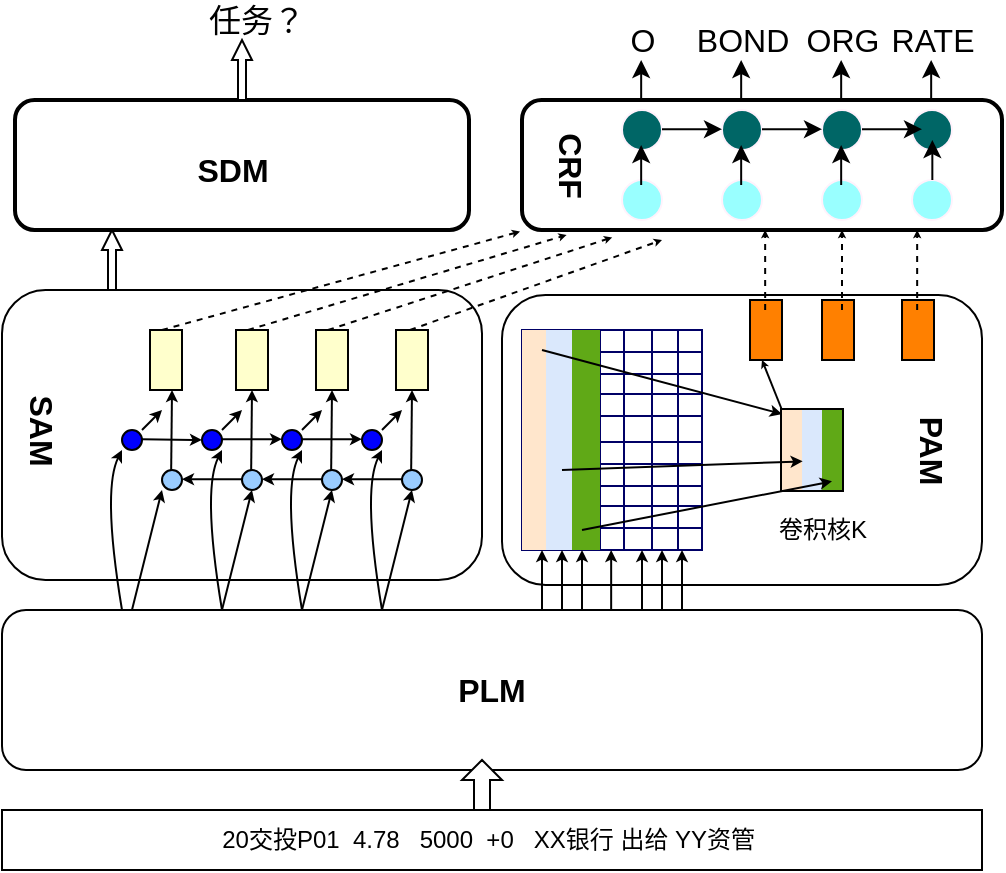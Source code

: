 <mxfile version="16.0.0" type="github">
  <diagram id="lm0DQrUfTW2sCRNbaUu4" name="Page-1">
    <mxGraphModel dx="865" dy="488" grid="1" gridSize="10" guides="1" tooltips="1" connect="1" arrows="1" fold="1" page="1" pageScale="1" pageWidth="827" pageHeight="1169" math="0" shadow="0">
      <root>
        <mxCell id="0" />
        <mxCell id="1" parent="0" />
        <mxCell id="vnJfhgnDVNhTZriFCoJO-1" value="20交投P01&amp;nbsp; 4.78&amp;nbsp;&amp;nbsp;&amp;nbsp;5000&amp;nbsp; +0&amp;nbsp; &amp;nbsp;XX银行 出给 YY资管&amp;nbsp;" style="rounded=0;whiteSpace=wrap;html=1;" vertex="1" parent="1">
          <mxGeometry x="160" y="695" width="490" height="30" as="geometry" />
        </mxCell>
        <mxCell id="vnJfhgnDVNhTZriFCoJO-2" value="&lt;font style=&quot;font-size: 16px&quot;&gt;&lt;b&gt;PLM&lt;/b&gt;&lt;/font&gt;" style="rounded=1;whiteSpace=wrap;html=1;" vertex="1" parent="1">
          <mxGeometry x="160" y="595" width="490" height="80" as="geometry" />
        </mxCell>
        <mxCell id="vnJfhgnDVNhTZriFCoJO-3" value="" style="rounded=1;whiteSpace=wrap;html=1;" vertex="1" parent="1">
          <mxGeometry x="160" y="435" width="240" height="145" as="geometry" />
        </mxCell>
        <mxCell id="vnJfhgnDVNhTZriFCoJO-4" value="" style="ellipse;whiteSpace=wrap;html=1;aspect=fixed;fillColor=#0000FF;" vertex="1" parent="1">
          <mxGeometry x="220" y="505" width="10" height="10" as="geometry" />
        </mxCell>
        <mxCell id="vnJfhgnDVNhTZriFCoJO-6" value="" style="ellipse;whiteSpace=wrap;html=1;aspect=fixed;fillColor=#0000FF;" vertex="1" parent="1">
          <mxGeometry x="260" y="505" width="10" height="10" as="geometry" />
        </mxCell>
        <mxCell id="vnJfhgnDVNhTZriFCoJO-7" value="" style="ellipse;whiteSpace=wrap;html=1;aspect=fixed;fillColor=#0000FF;" vertex="1" parent="1">
          <mxGeometry x="300" y="505" width="10" height="10" as="geometry" />
        </mxCell>
        <mxCell id="vnJfhgnDVNhTZriFCoJO-8" value="" style="ellipse;whiteSpace=wrap;html=1;aspect=fixed;fillColor=#0000FF;" vertex="1" parent="1">
          <mxGeometry x="340" y="505" width="10" height="10" as="geometry" />
        </mxCell>
        <mxCell id="vnJfhgnDVNhTZriFCoJO-9" value="" style="ellipse;whiteSpace=wrap;html=1;aspect=fixed;fillColor=#99CCFF;" vertex="1" parent="1">
          <mxGeometry x="240" y="525" width="10" height="10" as="geometry" />
        </mxCell>
        <mxCell id="vnJfhgnDVNhTZriFCoJO-10" value="" style="ellipse;whiteSpace=wrap;html=1;aspect=fixed;fillColor=#99CCFF;" vertex="1" parent="1">
          <mxGeometry x="280" y="525" width="10" height="10" as="geometry" />
        </mxCell>
        <mxCell id="vnJfhgnDVNhTZriFCoJO-11" value="" style="ellipse;whiteSpace=wrap;html=1;aspect=fixed;fillColor=#99CCFF;" vertex="1" parent="1">
          <mxGeometry x="320" y="525" width="10" height="10" as="geometry" />
        </mxCell>
        <mxCell id="vnJfhgnDVNhTZriFCoJO-12" value="" style="ellipse;whiteSpace=wrap;html=1;aspect=fixed;fillColor=#99CCFF;" vertex="1" parent="1">
          <mxGeometry x="360" y="525" width="10" height="10" as="geometry" />
        </mxCell>
        <mxCell id="vnJfhgnDVNhTZriFCoJO-13" value="" style="endArrow=classic;html=1;rounded=0;strokeWidth=1;endSize=3;" edge="1" parent="1">
          <mxGeometry width="50" height="50" relative="1" as="geometry">
            <mxPoint x="230" y="509.58" as="sourcePoint" />
            <mxPoint x="260" y="510" as="targetPoint" />
          </mxGeometry>
        </mxCell>
        <mxCell id="vnJfhgnDVNhTZriFCoJO-16" value="" style="endArrow=classic;html=1;rounded=0;endSize=3;strokeWidth=1;" edge="1" parent="1">
          <mxGeometry width="50" height="50" relative="1" as="geometry">
            <mxPoint x="270" y="509.58" as="sourcePoint" />
            <mxPoint x="300" y="509.58" as="targetPoint" />
          </mxGeometry>
        </mxCell>
        <mxCell id="vnJfhgnDVNhTZriFCoJO-17" value="" style="endArrow=classic;html=1;rounded=0;endSize=3;strokeWidth=1;" edge="1" parent="1">
          <mxGeometry width="50" height="50" relative="1" as="geometry">
            <mxPoint x="310" y="509.58" as="sourcePoint" />
            <mxPoint x="340" y="509.58" as="targetPoint" />
          </mxGeometry>
        </mxCell>
        <mxCell id="vnJfhgnDVNhTZriFCoJO-18" value="" style="endArrow=classic;html=1;rounded=0;endSize=3;strokeWidth=1;" edge="1" parent="1">
          <mxGeometry width="50" height="50" relative="1" as="geometry">
            <mxPoint x="360" y="529.58" as="sourcePoint" />
            <mxPoint x="330" y="529.58" as="targetPoint" />
          </mxGeometry>
        </mxCell>
        <mxCell id="vnJfhgnDVNhTZriFCoJO-21" value="" style="endArrow=classic;html=1;rounded=0;endSize=3;strokeWidth=1;" edge="1" parent="1">
          <mxGeometry width="50" height="50" relative="1" as="geometry">
            <mxPoint x="320" y="529.58" as="sourcePoint" />
            <mxPoint x="290" y="529.58" as="targetPoint" />
          </mxGeometry>
        </mxCell>
        <mxCell id="vnJfhgnDVNhTZriFCoJO-22" value="" style="endArrow=classic;html=1;rounded=0;endSize=3;strokeWidth=1;" edge="1" parent="1">
          <mxGeometry width="50" height="50" relative="1" as="geometry">
            <mxPoint x="280" y="529.58" as="sourcePoint" />
            <mxPoint x="250" y="529.58" as="targetPoint" />
          </mxGeometry>
        </mxCell>
        <mxCell id="vnJfhgnDVNhTZriFCoJO-24" value="" style="curved=1;endArrow=classic;html=1;rounded=0;endSize=3;strokeWidth=1;" edge="1" parent="1" source="vnJfhgnDVNhTZriFCoJO-2">
          <mxGeometry width="50" height="50" relative="1" as="geometry">
            <mxPoint x="260" y="585" as="sourcePoint" />
            <mxPoint x="220" y="515" as="targetPoint" />
            <Array as="points">
              <mxPoint x="220" y="595" />
              <mxPoint x="210" y="535" />
            </Array>
          </mxGeometry>
        </mxCell>
        <mxCell id="vnJfhgnDVNhTZriFCoJO-25" value="" style="curved=1;endArrow=classic;html=1;rounded=0;endSize=3;strokeWidth=1;" edge="1" parent="1">
          <mxGeometry width="50" height="50" relative="1" as="geometry">
            <mxPoint x="270" y="595" as="sourcePoint" />
            <mxPoint x="270" y="515" as="targetPoint" />
            <Array as="points">
              <mxPoint x="270" y="595" />
              <mxPoint x="260" y="535" />
            </Array>
          </mxGeometry>
        </mxCell>
        <mxCell id="vnJfhgnDVNhTZriFCoJO-26" value="" style="curved=1;endArrow=classic;html=1;rounded=0;endSize=3;strokeWidth=1;" edge="1" parent="1">
          <mxGeometry width="50" height="50" relative="1" as="geometry">
            <mxPoint x="310" y="595" as="sourcePoint" />
            <mxPoint x="310" y="515" as="targetPoint" />
            <Array as="points">
              <mxPoint x="310" y="595" />
              <mxPoint x="300" y="535" />
            </Array>
          </mxGeometry>
        </mxCell>
        <mxCell id="vnJfhgnDVNhTZriFCoJO-27" value="" style="curved=1;endArrow=classic;html=1;rounded=0;endSize=3;strokeWidth=1;" edge="1" parent="1">
          <mxGeometry width="50" height="50" relative="1" as="geometry">
            <mxPoint x="350" y="595" as="sourcePoint" />
            <mxPoint x="350" y="515" as="targetPoint" />
            <Array as="points">
              <mxPoint x="350" y="595" />
              <mxPoint x="340" y="535" />
            </Array>
          </mxGeometry>
        </mxCell>
        <mxCell id="vnJfhgnDVNhTZriFCoJO-33" value="" style="endArrow=classic;html=1;rounded=0;endSize=3;strokeWidth=1;entryX=0.5;entryY=1;entryDx=0;entryDy=0;" edge="1" parent="1" target="vnJfhgnDVNhTZriFCoJO-12">
          <mxGeometry width="50" height="50" relative="1" as="geometry">
            <mxPoint x="350" y="595" as="sourcePoint" />
            <mxPoint x="366" y="545" as="targetPoint" />
          </mxGeometry>
        </mxCell>
        <mxCell id="vnJfhgnDVNhTZriFCoJO-34" value="" style="endArrow=classic;html=1;rounded=0;endSize=3;strokeWidth=1;entryX=0.5;entryY=1;entryDx=0;entryDy=0;" edge="1" parent="1">
          <mxGeometry width="50" height="50" relative="1" as="geometry">
            <mxPoint x="310" y="595" as="sourcePoint" />
            <mxPoint x="325" y="535" as="targetPoint" />
          </mxGeometry>
        </mxCell>
        <mxCell id="vnJfhgnDVNhTZriFCoJO-35" value="" style="endArrow=classic;html=1;rounded=0;endSize=3;strokeWidth=1;entryX=0.5;entryY=1;entryDx=0;entryDy=0;" edge="1" parent="1">
          <mxGeometry width="50" height="50" relative="1" as="geometry">
            <mxPoint x="270" y="595" as="sourcePoint" />
            <mxPoint x="285" y="535" as="targetPoint" />
          </mxGeometry>
        </mxCell>
        <mxCell id="vnJfhgnDVNhTZriFCoJO-36" value="" style="endArrow=classic;html=1;rounded=0;endSize=3;strokeWidth=1;entryX=0.5;entryY=1;entryDx=0;entryDy=0;" edge="1" parent="1">
          <mxGeometry width="50" height="50" relative="1" as="geometry">
            <mxPoint x="225" y="595" as="sourcePoint" />
            <mxPoint x="240" y="535" as="targetPoint" />
          </mxGeometry>
        </mxCell>
        <mxCell id="vnJfhgnDVNhTZriFCoJO-37" value="" style="endArrow=classic;html=1;rounded=0;endSize=3;strokeWidth=1;" edge="1" parent="1">
          <mxGeometry width="50" height="50" relative="1" as="geometry">
            <mxPoint x="244.58" y="525" as="sourcePoint" />
            <mxPoint x="245" y="485" as="targetPoint" />
          </mxGeometry>
        </mxCell>
        <mxCell id="vnJfhgnDVNhTZriFCoJO-39" value="" style="endArrow=classic;html=1;rounded=0;endSize=3;strokeWidth=1;" edge="1" parent="1">
          <mxGeometry width="50" height="50" relative="1" as="geometry">
            <mxPoint x="284.58" y="525" as="sourcePoint" />
            <mxPoint x="285" y="485" as="targetPoint" />
          </mxGeometry>
        </mxCell>
        <mxCell id="vnJfhgnDVNhTZriFCoJO-42" value="" style="endArrow=classic;html=1;rounded=0;endSize=3;strokeWidth=1;" edge="1" parent="1">
          <mxGeometry width="50" height="50" relative="1" as="geometry">
            <mxPoint x="324.58" y="525" as="sourcePoint" />
            <mxPoint x="325" y="485" as="targetPoint" />
          </mxGeometry>
        </mxCell>
        <mxCell id="vnJfhgnDVNhTZriFCoJO-43" value="" style="endArrow=classic;html=1;rounded=0;endSize=3;strokeWidth=1;" edge="1" parent="1">
          <mxGeometry width="50" height="50" relative="1" as="geometry">
            <mxPoint x="364.58" y="525" as="sourcePoint" />
            <mxPoint x="365" y="485" as="targetPoint" />
          </mxGeometry>
        </mxCell>
        <mxCell id="vnJfhgnDVNhTZriFCoJO-44" value="" style="endArrow=classic;html=1;rounded=0;endSize=3;strokeWidth=1;" edge="1" parent="1">
          <mxGeometry width="50" height="50" relative="1" as="geometry">
            <mxPoint x="230" y="505" as="sourcePoint" />
            <mxPoint x="240" y="495" as="targetPoint" />
          </mxGeometry>
        </mxCell>
        <mxCell id="vnJfhgnDVNhTZriFCoJO-45" value="" style="endArrow=classic;html=1;rounded=0;endSize=3;strokeWidth=1;" edge="1" parent="1">
          <mxGeometry width="50" height="50" relative="1" as="geometry">
            <mxPoint x="270" y="505" as="sourcePoint" />
            <mxPoint x="280" y="495" as="targetPoint" />
          </mxGeometry>
        </mxCell>
        <mxCell id="vnJfhgnDVNhTZriFCoJO-46" value="" style="endArrow=classic;html=1;rounded=0;endSize=3;strokeWidth=1;" edge="1" parent="1">
          <mxGeometry width="50" height="50" relative="1" as="geometry">
            <mxPoint x="310" y="505" as="sourcePoint" />
            <mxPoint x="320" y="495" as="targetPoint" />
          </mxGeometry>
        </mxCell>
        <mxCell id="vnJfhgnDVNhTZriFCoJO-48" value="" style="endArrow=classic;html=1;rounded=0;endSize=3;strokeWidth=1;" edge="1" parent="1">
          <mxGeometry width="50" height="50" relative="1" as="geometry">
            <mxPoint x="350" y="505" as="sourcePoint" />
            <mxPoint x="360" y="495" as="targetPoint" />
          </mxGeometry>
        </mxCell>
        <mxCell id="vnJfhgnDVNhTZriFCoJO-49" value="" style="rounded=0;whiteSpace=wrap;html=1;fillColor=#FFFFCC;" vertex="1" parent="1">
          <mxGeometry x="234" y="455" width="16" height="30" as="geometry" />
        </mxCell>
        <mxCell id="vnJfhgnDVNhTZriFCoJO-51" value="" style="rounded=0;whiteSpace=wrap;html=1;fillColor=#FFFFCC;" vertex="1" parent="1">
          <mxGeometry x="277" y="455" width="16" height="30" as="geometry" />
        </mxCell>
        <mxCell id="vnJfhgnDVNhTZriFCoJO-52" value="" style="rounded=0;whiteSpace=wrap;html=1;fillColor=#FFFFCC;" vertex="1" parent="1">
          <mxGeometry x="317" y="455" width="16" height="30" as="geometry" />
        </mxCell>
        <mxCell id="vnJfhgnDVNhTZriFCoJO-54" value="" style="rounded=0;whiteSpace=wrap;html=1;fillColor=#FFFFCC;" vertex="1" parent="1">
          <mxGeometry x="357" y="455" width="16" height="30" as="geometry" />
        </mxCell>
        <mxCell id="vnJfhgnDVNhTZriFCoJO-55" value="" style="rounded=1;whiteSpace=wrap;html=1;" vertex="1" parent="1">
          <mxGeometry x="410" y="437.5" width="240" height="145" as="geometry" />
        </mxCell>
        <mxCell id="vnJfhgnDVNhTZriFCoJO-69" value="" style="shape=table;startSize=0;container=1;collapsible=0;childLayout=tableLayout;fillColor=#FFFFFF;strokeColor=#000066;" vertex="1" parent="1">
          <mxGeometry x="420" y="455" width="90" height="110" as="geometry" />
        </mxCell>
        <mxCell id="vnJfhgnDVNhTZriFCoJO-70" value="" style="shape=partialRectangle;collapsible=0;dropTarget=0;pointerEvents=0;fillColor=none;top=0;left=0;bottom=0;right=0;points=[[0,0.5],[1,0.5]];portConstraint=eastwest;" vertex="1" parent="vnJfhgnDVNhTZriFCoJO-69">
          <mxGeometry width="90" height="11" as="geometry" />
        </mxCell>
        <mxCell id="vnJfhgnDVNhTZriFCoJO-71" value="" style="shape=partialRectangle;html=1;whiteSpace=wrap;connectable=0;overflow=hidden;fillColor=#ffe6cc;top=0;left=0;bottom=0;right=0;pointerEvents=1;strokeColor=#000000;" vertex="1" parent="vnJfhgnDVNhTZriFCoJO-70">
          <mxGeometry width="12" height="11" as="geometry">
            <mxRectangle width="12" height="11" as="alternateBounds" />
          </mxGeometry>
        </mxCell>
        <mxCell id="vnJfhgnDVNhTZriFCoJO-72" value="" style="shape=partialRectangle;html=1;whiteSpace=wrap;connectable=0;overflow=hidden;fillColor=#dae8fc;top=0;left=0;bottom=0;right=0;pointerEvents=1;strokeColor=#6c8ebf;" vertex="1" parent="vnJfhgnDVNhTZriFCoJO-70">
          <mxGeometry x="12" width="13" height="11" as="geometry">
            <mxRectangle width="13" height="11" as="alternateBounds" />
          </mxGeometry>
        </mxCell>
        <mxCell id="vnJfhgnDVNhTZriFCoJO-73" value="" style="shape=partialRectangle;html=1;whiteSpace=wrap;connectable=0;overflow=hidden;fillColor=#60a917;top=0;left=0;bottom=0;right=0;pointerEvents=1;fontColor=#ffffff;strokeColor=#2D7600;" vertex="1" parent="vnJfhgnDVNhTZriFCoJO-70">
          <mxGeometry x="25" width="14" height="11" as="geometry">
            <mxRectangle width="14" height="11" as="alternateBounds" />
          </mxGeometry>
        </mxCell>
        <mxCell id="vnJfhgnDVNhTZriFCoJO-74" value="" style="shape=partialRectangle;html=1;whiteSpace=wrap;connectable=0;overflow=hidden;fillColor=none;top=0;left=0;bottom=0;right=0;pointerEvents=1;" vertex="1" parent="vnJfhgnDVNhTZriFCoJO-70">
          <mxGeometry x="39" width="12" height="11" as="geometry">
            <mxRectangle width="12" height="11" as="alternateBounds" />
          </mxGeometry>
        </mxCell>
        <mxCell id="vnJfhgnDVNhTZriFCoJO-75" value="" style="shape=partialRectangle;html=1;whiteSpace=wrap;connectable=0;overflow=hidden;fillColor=none;top=0;left=0;bottom=0;right=0;pointerEvents=1;" vertex="1" parent="vnJfhgnDVNhTZriFCoJO-70">
          <mxGeometry x="51" width="14" height="11" as="geometry">
            <mxRectangle width="14" height="11" as="alternateBounds" />
          </mxGeometry>
        </mxCell>
        <mxCell id="vnJfhgnDVNhTZriFCoJO-76" value="" style="shape=partialRectangle;html=1;whiteSpace=wrap;connectable=0;overflow=hidden;fillColor=none;top=0;left=0;bottom=0;right=0;pointerEvents=1;" vertex="1" parent="vnJfhgnDVNhTZriFCoJO-70">
          <mxGeometry x="65" width="13" height="11" as="geometry">
            <mxRectangle width="13" height="11" as="alternateBounds" />
          </mxGeometry>
        </mxCell>
        <mxCell id="vnJfhgnDVNhTZriFCoJO-77" value="" style="shape=partialRectangle;html=1;whiteSpace=wrap;connectable=0;overflow=hidden;fillColor=none;top=0;left=0;bottom=0;right=0;pointerEvents=1;" vertex="1" parent="vnJfhgnDVNhTZriFCoJO-70">
          <mxGeometry x="78" width="12" height="11" as="geometry">
            <mxRectangle width="12" height="11" as="alternateBounds" />
          </mxGeometry>
        </mxCell>
        <mxCell id="vnJfhgnDVNhTZriFCoJO-78" value="" style="shape=partialRectangle;collapsible=0;dropTarget=0;pointerEvents=0;fillColor=none;top=0;left=0;bottom=0;right=0;points=[[0,0.5],[1,0.5]];portConstraint=eastwest;strokeColor=#FFCCCC;" vertex="1" parent="vnJfhgnDVNhTZriFCoJO-69">
          <mxGeometry y="11" width="90" height="11" as="geometry" />
        </mxCell>
        <mxCell id="vnJfhgnDVNhTZriFCoJO-79" value="" style="shape=partialRectangle;html=1;whiteSpace=wrap;connectable=0;overflow=hidden;fillColor=#ffe6cc;top=0;left=0;bottom=0;right=0;pointerEvents=1;strokeColor=#000000;" vertex="1" parent="vnJfhgnDVNhTZriFCoJO-78">
          <mxGeometry width="12" height="11" as="geometry">
            <mxRectangle width="12" height="11" as="alternateBounds" />
          </mxGeometry>
        </mxCell>
        <mxCell id="vnJfhgnDVNhTZriFCoJO-80" value="" style="shape=partialRectangle;html=1;whiteSpace=wrap;connectable=0;overflow=hidden;fillColor=#dae8fc;top=0;left=0;bottom=0;right=0;pointerEvents=1;strokeColor=#6c8ebf;" vertex="1" parent="vnJfhgnDVNhTZriFCoJO-78">
          <mxGeometry x="12" width="13" height="11" as="geometry">
            <mxRectangle width="13" height="11" as="alternateBounds" />
          </mxGeometry>
        </mxCell>
        <mxCell id="vnJfhgnDVNhTZriFCoJO-81" value="" style="shape=partialRectangle;html=1;whiteSpace=wrap;connectable=0;overflow=hidden;fillColor=#60a917;top=0;left=0;bottom=0;right=0;pointerEvents=1;fontColor=#ffffff;strokeColor=#2D7600;" vertex="1" parent="vnJfhgnDVNhTZriFCoJO-78">
          <mxGeometry x="25" width="14" height="11" as="geometry">
            <mxRectangle width="14" height="11" as="alternateBounds" />
          </mxGeometry>
        </mxCell>
        <mxCell id="vnJfhgnDVNhTZriFCoJO-82" value="" style="shape=partialRectangle;html=1;whiteSpace=wrap;connectable=0;overflow=hidden;fillColor=none;top=0;left=0;bottom=0;right=0;pointerEvents=1;" vertex="1" parent="vnJfhgnDVNhTZriFCoJO-78">
          <mxGeometry x="39" width="12" height="11" as="geometry">
            <mxRectangle width="12" height="11" as="alternateBounds" />
          </mxGeometry>
        </mxCell>
        <mxCell id="vnJfhgnDVNhTZriFCoJO-83" value="" style="shape=partialRectangle;html=1;whiteSpace=wrap;connectable=0;overflow=hidden;fillColor=none;top=0;left=0;bottom=0;right=0;pointerEvents=1;" vertex="1" parent="vnJfhgnDVNhTZriFCoJO-78">
          <mxGeometry x="51" width="14" height="11" as="geometry">
            <mxRectangle width="14" height="11" as="alternateBounds" />
          </mxGeometry>
        </mxCell>
        <mxCell id="vnJfhgnDVNhTZriFCoJO-84" value="" style="shape=partialRectangle;html=1;whiteSpace=wrap;connectable=0;overflow=hidden;fillColor=none;top=0;left=0;bottom=0;right=0;pointerEvents=1;" vertex="1" parent="vnJfhgnDVNhTZriFCoJO-78">
          <mxGeometry x="65" width="13" height="11" as="geometry">
            <mxRectangle width="13" height="11" as="alternateBounds" />
          </mxGeometry>
        </mxCell>
        <mxCell id="vnJfhgnDVNhTZriFCoJO-85" value="" style="shape=partialRectangle;html=1;whiteSpace=wrap;connectable=0;overflow=hidden;fillColor=none;top=0;left=0;bottom=0;right=0;pointerEvents=1;" vertex="1" parent="vnJfhgnDVNhTZriFCoJO-78">
          <mxGeometry x="78" width="12" height="11" as="geometry">
            <mxRectangle width="12" height="11" as="alternateBounds" />
          </mxGeometry>
        </mxCell>
        <mxCell id="vnJfhgnDVNhTZriFCoJO-86" value="" style="shape=partialRectangle;collapsible=0;dropTarget=0;pointerEvents=0;fillColor=none;top=0;left=0;bottom=0;right=0;points=[[0,0.5],[1,0.5]];portConstraint=eastwest;" vertex="1" parent="vnJfhgnDVNhTZriFCoJO-69">
          <mxGeometry y="22" width="90" height="10" as="geometry" />
        </mxCell>
        <mxCell id="vnJfhgnDVNhTZriFCoJO-87" value="" style="shape=partialRectangle;html=1;whiteSpace=wrap;connectable=0;overflow=hidden;fillColor=#ffe6cc;top=0;left=0;bottom=0;right=0;pointerEvents=1;strokeColor=#000000;" vertex="1" parent="vnJfhgnDVNhTZriFCoJO-86">
          <mxGeometry width="12" height="10" as="geometry">
            <mxRectangle width="12" height="10" as="alternateBounds" />
          </mxGeometry>
        </mxCell>
        <mxCell id="vnJfhgnDVNhTZriFCoJO-88" value="" style="shape=partialRectangle;html=1;whiteSpace=wrap;connectable=0;overflow=hidden;fillColor=#dae8fc;top=0;left=0;bottom=0;right=0;pointerEvents=1;strokeColor=#6c8ebf;" vertex="1" parent="vnJfhgnDVNhTZriFCoJO-86">
          <mxGeometry x="12" width="13" height="10" as="geometry">
            <mxRectangle width="13" height="10" as="alternateBounds" />
          </mxGeometry>
        </mxCell>
        <mxCell id="vnJfhgnDVNhTZriFCoJO-89" value="" style="shape=partialRectangle;html=1;whiteSpace=wrap;connectable=0;overflow=hidden;fillColor=#60a917;top=0;left=0;bottom=0;right=0;pointerEvents=1;fontColor=#ffffff;strokeColor=#2D7600;" vertex="1" parent="vnJfhgnDVNhTZriFCoJO-86">
          <mxGeometry x="25" width="14" height="10" as="geometry">
            <mxRectangle width="14" height="10" as="alternateBounds" />
          </mxGeometry>
        </mxCell>
        <mxCell id="vnJfhgnDVNhTZriFCoJO-90" value="" style="shape=partialRectangle;html=1;whiteSpace=wrap;connectable=0;overflow=hidden;fillColor=none;top=0;left=0;bottom=0;right=0;pointerEvents=1;" vertex="1" parent="vnJfhgnDVNhTZriFCoJO-86">
          <mxGeometry x="39" width="12" height="10" as="geometry">
            <mxRectangle width="12" height="10" as="alternateBounds" />
          </mxGeometry>
        </mxCell>
        <mxCell id="vnJfhgnDVNhTZriFCoJO-91" value="" style="shape=partialRectangle;html=1;whiteSpace=wrap;connectable=0;overflow=hidden;fillColor=none;top=0;left=0;bottom=0;right=0;pointerEvents=1;" vertex="1" parent="vnJfhgnDVNhTZriFCoJO-86">
          <mxGeometry x="51" width="14" height="10" as="geometry">
            <mxRectangle width="14" height="10" as="alternateBounds" />
          </mxGeometry>
        </mxCell>
        <mxCell id="vnJfhgnDVNhTZriFCoJO-92" value="" style="shape=partialRectangle;html=1;whiteSpace=wrap;connectable=0;overflow=hidden;fillColor=none;top=0;left=0;bottom=0;right=0;pointerEvents=1;" vertex="1" parent="vnJfhgnDVNhTZriFCoJO-86">
          <mxGeometry x="65" width="13" height="10" as="geometry">
            <mxRectangle width="13" height="10" as="alternateBounds" />
          </mxGeometry>
        </mxCell>
        <mxCell id="vnJfhgnDVNhTZriFCoJO-93" value="" style="shape=partialRectangle;html=1;whiteSpace=wrap;connectable=0;overflow=hidden;fillColor=none;top=0;left=0;bottom=0;right=0;pointerEvents=1;" vertex="1" parent="vnJfhgnDVNhTZriFCoJO-86">
          <mxGeometry x="78" width="12" height="10" as="geometry">
            <mxRectangle width="12" height="10" as="alternateBounds" />
          </mxGeometry>
        </mxCell>
        <mxCell id="vnJfhgnDVNhTZriFCoJO-94" value="" style="shape=partialRectangle;collapsible=0;dropTarget=0;pointerEvents=0;fillColor=none;top=0;left=0;bottom=0;right=0;points=[[0,0.5],[1,0.5]];portConstraint=eastwest;" vertex="1" parent="vnJfhgnDVNhTZriFCoJO-69">
          <mxGeometry y="32" width="90" height="11" as="geometry" />
        </mxCell>
        <mxCell id="vnJfhgnDVNhTZriFCoJO-95" value="" style="shape=partialRectangle;html=1;whiteSpace=wrap;connectable=0;overflow=hidden;fillColor=#ffe6cc;top=0;left=0;bottom=0;right=0;pointerEvents=1;strokeColor=#d79b00;" vertex="1" parent="vnJfhgnDVNhTZriFCoJO-94">
          <mxGeometry width="12" height="11" as="geometry">
            <mxRectangle width="12" height="11" as="alternateBounds" />
          </mxGeometry>
        </mxCell>
        <mxCell id="vnJfhgnDVNhTZriFCoJO-96" value="" style="shape=partialRectangle;html=1;whiteSpace=wrap;connectable=0;overflow=hidden;fillColor=#dae8fc;top=0;left=0;bottom=0;right=0;pointerEvents=1;strokeColor=#6c8ebf;" vertex="1" parent="vnJfhgnDVNhTZriFCoJO-94">
          <mxGeometry x="12" width="13" height="11" as="geometry">
            <mxRectangle width="13" height="11" as="alternateBounds" />
          </mxGeometry>
        </mxCell>
        <mxCell id="vnJfhgnDVNhTZriFCoJO-97" value="" style="shape=partialRectangle;html=1;whiteSpace=wrap;connectable=0;overflow=hidden;fillColor=#60a917;top=0;left=0;bottom=0;right=0;pointerEvents=1;fontColor=#ffffff;strokeColor=#2D7600;" vertex="1" parent="vnJfhgnDVNhTZriFCoJO-94">
          <mxGeometry x="25" width="14" height="11" as="geometry">
            <mxRectangle width="14" height="11" as="alternateBounds" />
          </mxGeometry>
        </mxCell>
        <mxCell id="vnJfhgnDVNhTZriFCoJO-98" value="" style="shape=partialRectangle;html=1;whiteSpace=wrap;connectable=0;overflow=hidden;fillColor=none;top=0;left=0;bottom=0;right=0;pointerEvents=1;" vertex="1" parent="vnJfhgnDVNhTZriFCoJO-94">
          <mxGeometry x="39" width="12" height="11" as="geometry">
            <mxRectangle width="12" height="11" as="alternateBounds" />
          </mxGeometry>
        </mxCell>
        <mxCell id="vnJfhgnDVNhTZriFCoJO-99" value="" style="shape=partialRectangle;html=1;whiteSpace=wrap;connectable=0;overflow=hidden;fillColor=none;top=0;left=0;bottom=0;right=0;pointerEvents=1;" vertex="1" parent="vnJfhgnDVNhTZriFCoJO-94">
          <mxGeometry x="51" width="14" height="11" as="geometry">
            <mxRectangle width="14" height="11" as="alternateBounds" />
          </mxGeometry>
        </mxCell>
        <mxCell id="vnJfhgnDVNhTZriFCoJO-100" value="" style="shape=partialRectangle;html=1;whiteSpace=wrap;connectable=0;overflow=hidden;fillColor=none;top=0;left=0;bottom=0;right=0;pointerEvents=1;" vertex="1" parent="vnJfhgnDVNhTZriFCoJO-94">
          <mxGeometry x="65" width="13" height="11" as="geometry">
            <mxRectangle width="13" height="11" as="alternateBounds" />
          </mxGeometry>
        </mxCell>
        <mxCell id="vnJfhgnDVNhTZriFCoJO-101" value="" style="shape=partialRectangle;html=1;whiteSpace=wrap;connectable=0;overflow=hidden;fillColor=none;top=0;left=0;bottom=0;right=0;pointerEvents=1;" vertex="1" parent="vnJfhgnDVNhTZriFCoJO-94">
          <mxGeometry x="78" width="12" height="11" as="geometry">
            <mxRectangle width="12" height="11" as="alternateBounds" />
          </mxGeometry>
        </mxCell>
        <mxCell id="vnJfhgnDVNhTZriFCoJO-102" value="" style="shape=partialRectangle;collapsible=0;dropTarget=0;pointerEvents=0;fillColor=none;top=0;left=0;bottom=0;right=0;points=[[0,0.5],[1,0.5]];portConstraint=eastwest;" vertex="1" parent="vnJfhgnDVNhTZriFCoJO-69">
          <mxGeometry y="43" width="90" height="13" as="geometry" />
        </mxCell>
        <mxCell id="vnJfhgnDVNhTZriFCoJO-103" value="" style="shape=partialRectangle;html=1;whiteSpace=wrap;connectable=0;overflow=hidden;fillColor=#ffe6cc;top=0;left=0;bottom=0;right=0;pointerEvents=1;strokeColor=#d79b00;" vertex="1" parent="vnJfhgnDVNhTZriFCoJO-102">
          <mxGeometry width="12" height="13" as="geometry">
            <mxRectangle width="12" height="13" as="alternateBounds" />
          </mxGeometry>
        </mxCell>
        <mxCell id="vnJfhgnDVNhTZriFCoJO-104" value="" style="shape=partialRectangle;html=1;whiteSpace=wrap;connectable=0;overflow=hidden;fillColor=#dae8fc;top=0;left=0;bottom=0;right=0;pointerEvents=1;strokeColor=#6c8ebf;" vertex="1" parent="vnJfhgnDVNhTZriFCoJO-102">
          <mxGeometry x="12" width="13" height="13" as="geometry">
            <mxRectangle width="13" height="13" as="alternateBounds" />
          </mxGeometry>
        </mxCell>
        <mxCell id="vnJfhgnDVNhTZriFCoJO-105" value="" style="shape=partialRectangle;html=1;whiteSpace=wrap;connectable=0;overflow=hidden;fillColor=#60a917;top=0;left=0;bottom=0;right=0;pointerEvents=1;fontColor=#ffffff;strokeColor=#2D7600;" vertex="1" parent="vnJfhgnDVNhTZriFCoJO-102">
          <mxGeometry x="25" width="14" height="13" as="geometry">
            <mxRectangle width="14" height="13" as="alternateBounds" />
          </mxGeometry>
        </mxCell>
        <mxCell id="vnJfhgnDVNhTZriFCoJO-106" value="" style="shape=partialRectangle;html=1;whiteSpace=wrap;connectable=0;overflow=hidden;fillColor=none;top=0;left=0;bottom=0;right=0;pointerEvents=1;" vertex="1" parent="vnJfhgnDVNhTZriFCoJO-102">
          <mxGeometry x="39" width="12" height="13" as="geometry">
            <mxRectangle width="12" height="13" as="alternateBounds" />
          </mxGeometry>
        </mxCell>
        <mxCell id="vnJfhgnDVNhTZriFCoJO-107" value="" style="shape=partialRectangle;html=1;whiteSpace=wrap;connectable=0;overflow=hidden;fillColor=none;top=0;left=0;bottom=0;right=0;pointerEvents=1;" vertex="1" parent="vnJfhgnDVNhTZriFCoJO-102">
          <mxGeometry x="51" width="14" height="13" as="geometry">
            <mxRectangle width="14" height="13" as="alternateBounds" />
          </mxGeometry>
        </mxCell>
        <mxCell id="vnJfhgnDVNhTZriFCoJO-108" value="" style="shape=partialRectangle;html=1;whiteSpace=wrap;connectable=0;overflow=hidden;fillColor=none;top=0;left=0;bottom=0;right=0;pointerEvents=1;" vertex="1" parent="vnJfhgnDVNhTZriFCoJO-102">
          <mxGeometry x="65" width="13" height="13" as="geometry">
            <mxRectangle width="13" height="13" as="alternateBounds" />
          </mxGeometry>
        </mxCell>
        <mxCell id="vnJfhgnDVNhTZriFCoJO-109" value="" style="shape=partialRectangle;html=1;whiteSpace=wrap;connectable=0;overflow=hidden;fillColor=none;top=0;left=0;bottom=0;right=0;pointerEvents=1;" vertex="1" parent="vnJfhgnDVNhTZriFCoJO-102">
          <mxGeometry x="78" width="12" height="13" as="geometry">
            <mxRectangle width="12" height="13" as="alternateBounds" />
          </mxGeometry>
        </mxCell>
        <mxCell id="vnJfhgnDVNhTZriFCoJO-110" value="" style="shape=partialRectangle;collapsible=0;dropTarget=0;pointerEvents=0;fillColor=none;top=0;left=0;bottom=0;right=0;points=[[0,0.5],[1,0.5]];portConstraint=eastwest;" vertex="1" parent="vnJfhgnDVNhTZriFCoJO-69">
          <mxGeometry y="56" width="90" height="11" as="geometry" />
        </mxCell>
        <mxCell id="vnJfhgnDVNhTZriFCoJO-111" value="" style="shape=partialRectangle;html=1;whiteSpace=wrap;connectable=0;overflow=hidden;fillColor=#ffe6cc;top=0;left=0;bottom=0;right=0;pointerEvents=1;strokeColor=#d79b00;" vertex="1" parent="vnJfhgnDVNhTZriFCoJO-110">
          <mxGeometry width="12" height="11" as="geometry">
            <mxRectangle width="12" height="11" as="alternateBounds" />
          </mxGeometry>
        </mxCell>
        <mxCell id="vnJfhgnDVNhTZriFCoJO-112" value="" style="shape=partialRectangle;html=1;whiteSpace=wrap;connectable=0;overflow=hidden;fillColor=#dae8fc;top=0;left=0;bottom=0;right=0;pointerEvents=1;strokeColor=#6c8ebf;" vertex="1" parent="vnJfhgnDVNhTZriFCoJO-110">
          <mxGeometry x="12" width="13" height="11" as="geometry">
            <mxRectangle width="13" height="11" as="alternateBounds" />
          </mxGeometry>
        </mxCell>
        <mxCell id="vnJfhgnDVNhTZriFCoJO-113" value="" style="shape=partialRectangle;html=1;whiteSpace=wrap;connectable=0;overflow=hidden;fillColor=#60a917;top=0;left=0;bottom=0;right=0;pointerEvents=1;fontColor=#ffffff;strokeColor=#2D7600;" vertex="1" parent="vnJfhgnDVNhTZriFCoJO-110">
          <mxGeometry x="25" width="14" height="11" as="geometry">
            <mxRectangle width="14" height="11" as="alternateBounds" />
          </mxGeometry>
        </mxCell>
        <mxCell id="vnJfhgnDVNhTZriFCoJO-114" value="" style="shape=partialRectangle;html=1;whiteSpace=wrap;connectable=0;overflow=hidden;fillColor=none;top=0;left=0;bottom=0;right=0;pointerEvents=1;" vertex="1" parent="vnJfhgnDVNhTZriFCoJO-110">
          <mxGeometry x="39" width="12" height="11" as="geometry">
            <mxRectangle width="12" height="11" as="alternateBounds" />
          </mxGeometry>
        </mxCell>
        <mxCell id="vnJfhgnDVNhTZriFCoJO-115" value="" style="shape=partialRectangle;html=1;whiteSpace=wrap;connectable=0;overflow=hidden;fillColor=none;top=0;left=0;bottom=0;right=0;pointerEvents=1;" vertex="1" parent="vnJfhgnDVNhTZriFCoJO-110">
          <mxGeometry x="51" width="14" height="11" as="geometry">
            <mxRectangle width="14" height="11" as="alternateBounds" />
          </mxGeometry>
        </mxCell>
        <mxCell id="vnJfhgnDVNhTZriFCoJO-116" value="" style="shape=partialRectangle;html=1;whiteSpace=wrap;connectable=0;overflow=hidden;fillColor=none;top=0;left=0;bottom=0;right=0;pointerEvents=1;" vertex="1" parent="vnJfhgnDVNhTZriFCoJO-110">
          <mxGeometry x="65" width="13" height="11" as="geometry">
            <mxRectangle width="13" height="11" as="alternateBounds" />
          </mxGeometry>
        </mxCell>
        <mxCell id="vnJfhgnDVNhTZriFCoJO-117" value="" style="shape=partialRectangle;html=1;whiteSpace=wrap;connectable=0;overflow=hidden;fillColor=none;top=0;left=0;bottom=0;right=0;pointerEvents=1;" vertex="1" parent="vnJfhgnDVNhTZriFCoJO-110">
          <mxGeometry x="78" width="12" height="11" as="geometry">
            <mxRectangle width="12" height="11" as="alternateBounds" />
          </mxGeometry>
        </mxCell>
        <mxCell id="vnJfhgnDVNhTZriFCoJO-118" value="" style="shape=partialRectangle;collapsible=0;dropTarget=0;pointerEvents=0;fillColor=none;top=0;left=0;bottom=0;right=0;points=[[0,0.5],[1,0.5]];portConstraint=eastwest;" vertex="1" parent="vnJfhgnDVNhTZriFCoJO-69">
          <mxGeometry y="67" width="90" height="11" as="geometry" />
        </mxCell>
        <mxCell id="vnJfhgnDVNhTZriFCoJO-119" value="" style="shape=partialRectangle;html=1;whiteSpace=wrap;connectable=0;overflow=hidden;fillColor=#ffe6cc;top=0;left=0;bottom=0;right=0;pointerEvents=1;strokeColor=#d79b00;" vertex="1" parent="vnJfhgnDVNhTZriFCoJO-118">
          <mxGeometry width="12" height="11" as="geometry">
            <mxRectangle width="12" height="11" as="alternateBounds" />
          </mxGeometry>
        </mxCell>
        <mxCell id="vnJfhgnDVNhTZriFCoJO-120" value="" style="shape=partialRectangle;html=1;whiteSpace=wrap;connectable=0;overflow=hidden;fillColor=#dae8fc;top=0;left=0;bottom=0;right=0;pointerEvents=1;strokeColor=#6c8ebf;" vertex="1" parent="vnJfhgnDVNhTZriFCoJO-118">
          <mxGeometry x="12" width="13" height="11" as="geometry">
            <mxRectangle width="13" height="11" as="alternateBounds" />
          </mxGeometry>
        </mxCell>
        <mxCell id="vnJfhgnDVNhTZriFCoJO-121" value="" style="shape=partialRectangle;html=1;whiteSpace=wrap;connectable=0;overflow=hidden;fillColor=#60a917;top=0;left=0;bottom=0;right=0;pointerEvents=1;fontColor=#ffffff;strokeColor=#2D7600;" vertex="1" parent="vnJfhgnDVNhTZriFCoJO-118">
          <mxGeometry x="25" width="14" height="11" as="geometry">
            <mxRectangle width="14" height="11" as="alternateBounds" />
          </mxGeometry>
        </mxCell>
        <mxCell id="vnJfhgnDVNhTZriFCoJO-122" value="" style="shape=partialRectangle;html=1;whiteSpace=wrap;connectable=0;overflow=hidden;fillColor=none;top=0;left=0;bottom=0;right=0;pointerEvents=1;" vertex="1" parent="vnJfhgnDVNhTZriFCoJO-118">
          <mxGeometry x="39" width="12" height="11" as="geometry">
            <mxRectangle width="12" height="11" as="alternateBounds" />
          </mxGeometry>
        </mxCell>
        <mxCell id="vnJfhgnDVNhTZriFCoJO-123" value="" style="shape=partialRectangle;html=1;whiteSpace=wrap;connectable=0;overflow=hidden;fillColor=none;top=0;left=0;bottom=0;right=0;pointerEvents=1;" vertex="1" parent="vnJfhgnDVNhTZriFCoJO-118">
          <mxGeometry x="51" width="14" height="11" as="geometry">
            <mxRectangle width="14" height="11" as="alternateBounds" />
          </mxGeometry>
        </mxCell>
        <mxCell id="vnJfhgnDVNhTZriFCoJO-124" value="" style="shape=partialRectangle;html=1;whiteSpace=wrap;connectable=0;overflow=hidden;fillColor=none;top=0;left=0;bottom=0;right=0;pointerEvents=1;" vertex="1" parent="vnJfhgnDVNhTZriFCoJO-118">
          <mxGeometry x="65" width="13" height="11" as="geometry">
            <mxRectangle width="13" height="11" as="alternateBounds" />
          </mxGeometry>
        </mxCell>
        <mxCell id="vnJfhgnDVNhTZriFCoJO-125" value="" style="shape=partialRectangle;html=1;whiteSpace=wrap;connectable=0;overflow=hidden;fillColor=none;top=0;left=0;bottom=0;right=0;pointerEvents=1;" vertex="1" parent="vnJfhgnDVNhTZriFCoJO-118">
          <mxGeometry x="78" width="12" height="11" as="geometry">
            <mxRectangle width="12" height="11" as="alternateBounds" />
          </mxGeometry>
        </mxCell>
        <mxCell id="vnJfhgnDVNhTZriFCoJO-126" value="" style="shape=partialRectangle;collapsible=0;dropTarget=0;pointerEvents=0;fillColor=none;top=0;left=0;bottom=0;right=0;points=[[0,0.5],[1,0.5]];portConstraint=eastwest;" vertex="1" parent="vnJfhgnDVNhTZriFCoJO-69">
          <mxGeometry y="78" width="90" height="10" as="geometry" />
        </mxCell>
        <mxCell id="vnJfhgnDVNhTZriFCoJO-127" value="" style="shape=partialRectangle;html=1;whiteSpace=wrap;connectable=0;overflow=hidden;fillColor=#ffe6cc;top=0;left=0;bottom=0;right=0;pointerEvents=1;strokeColor=#d79b00;" vertex="1" parent="vnJfhgnDVNhTZriFCoJO-126">
          <mxGeometry width="12" height="10" as="geometry">
            <mxRectangle width="12" height="10" as="alternateBounds" />
          </mxGeometry>
        </mxCell>
        <mxCell id="vnJfhgnDVNhTZriFCoJO-128" value="" style="shape=partialRectangle;html=1;whiteSpace=wrap;connectable=0;overflow=hidden;fillColor=#dae8fc;top=0;left=0;bottom=0;right=0;pointerEvents=1;strokeColor=#6c8ebf;" vertex="1" parent="vnJfhgnDVNhTZriFCoJO-126">
          <mxGeometry x="12" width="13" height="10" as="geometry">
            <mxRectangle width="13" height="10" as="alternateBounds" />
          </mxGeometry>
        </mxCell>
        <mxCell id="vnJfhgnDVNhTZriFCoJO-129" value="" style="shape=partialRectangle;html=1;whiteSpace=wrap;connectable=0;overflow=hidden;fillColor=#60a917;top=0;left=0;bottom=0;right=0;pointerEvents=1;fontColor=#ffffff;strokeColor=#2D7600;" vertex="1" parent="vnJfhgnDVNhTZriFCoJO-126">
          <mxGeometry x="25" width="14" height="10" as="geometry">
            <mxRectangle width="14" height="10" as="alternateBounds" />
          </mxGeometry>
        </mxCell>
        <mxCell id="vnJfhgnDVNhTZriFCoJO-130" value="" style="shape=partialRectangle;html=1;whiteSpace=wrap;connectable=0;overflow=hidden;fillColor=none;top=0;left=0;bottom=0;right=0;pointerEvents=1;" vertex="1" parent="vnJfhgnDVNhTZriFCoJO-126">
          <mxGeometry x="39" width="12" height="10" as="geometry">
            <mxRectangle width="12" height="10" as="alternateBounds" />
          </mxGeometry>
        </mxCell>
        <mxCell id="vnJfhgnDVNhTZriFCoJO-131" value="" style="shape=partialRectangle;html=1;whiteSpace=wrap;connectable=0;overflow=hidden;fillColor=none;top=0;left=0;bottom=0;right=0;pointerEvents=1;" vertex="1" parent="vnJfhgnDVNhTZriFCoJO-126">
          <mxGeometry x="51" width="14" height="10" as="geometry">
            <mxRectangle width="14" height="10" as="alternateBounds" />
          </mxGeometry>
        </mxCell>
        <mxCell id="vnJfhgnDVNhTZriFCoJO-132" value="" style="shape=partialRectangle;html=1;whiteSpace=wrap;connectable=0;overflow=hidden;fillColor=none;top=0;left=0;bottom=0;right=0;pointerEvents=1;" vertex="1" parent="vnJfhgnDVNhTZriFCoJO-126">
          <mxGeometry x="65" width="13" height="10" as="geometry">
            <mxRectangle width="13" height="10" as="alternateBounds" />
          </mxGeometry>
        </mxCell>
        <mxCell id="vnJfhgnDVNhTZriFCoJO-133" value="" style="shape=partialRectangle;html=1;whiteSpace=wrap;connectable=0;overflow=hidden;fillColor=none;top=0;left=0;bottom=0;right=0;pointerEvents=1;" vertex="1" parent="vnJfhgnDVNhTZriFCoJO-126">
          <mxGeometry x="78" width="12" height="10" as="geometry">
            <mxRectangle width="12" height="10" as="alternateBounds" />
          </mxGeometry>
        </mxCell>
        <mxCell id="vnJfhgnDVNhTZriFCoJO-134" value="" style="shape=partialRectangle;collapsible=0;dropTarget=0;pointerEvents=0;fillColor=none;top=0;left=0;bottom=0;right=0;points=[[0,0.5],[1,0.5]];portConstraint=eastwest;" vertex="1" parent="vnJfhgnDVNhTZriFCoJO-69">
          <mxGeometry y="88" width="90" height="11" as="geometry" />
        </mxCell>
        <mxCell id="vnJfhgnDVNhTZriFCoJO-135" value="" style="shape=partialRectangle;html=1;whiteSpace=wrap;connectable=0;overflow=hidden;fillColor=#ffe6cc;top=0;left=0;bottom=0;right=0;pointerEvents=1;strokeColor=#d79b00;" vertex="1" parent="vnJfhgnDVNhTZriFCoJO-134">
          <mxGeometry width="12" height="11" as="geometry">
            <mxRectangle width="12" height="11" as="alternateBounds" />
          </mxGeometry>
        </mxCell>
        <mxCell id="vnJfhgnDVNhTZriFCoJO-136" value="" style="shape=partialRectangle;html=1;whiteSpace=wrap;connectable=0;overflow=hidden;fillColor=#dae8fc;top=0;left=0;bottom=0;right=0;pointerEvents=1;strokeColor=#6c8ebf;" vertex="1" parent="vnJfhgnDVNhTZriFCoJO-134">
          <mxGeometry x="12" width="13" height="11" as="geometry">
            <mxRectangle width="13" height="11" as="alternateBounds" />
          </mxGeometry>
        </mxCell>
        <mxCell id="vnJfhgnDVNhTZriFCoJO-137" value="" style="shape=partialRectangle;html=1;whiteSpace=wrap;connectable=0;overflow=hidden;fillColor=#60a917;top=0;left=0;bottom=0;right=0;pointerEvents=1;fontColor=#ffffff;strokeColor=#2D7600;" vertex="1" parent="vnJfhgnDVNhTZriFCoJO-134">
          <mxGeometry x="25" width="14" height="11" as="geometry">
            <mxRectangle width="14" height="11" as="alternateBounds" />
          </mxGeometry>
        </mxCell>
        <mxCell id="vnJfhgnDVNhTZriFCoJO-138" value="" style="shape=partialRectangle;html=1;whiteSpace=wrap;connectable=0;overflow=hidden;fillColor=none;top=0;left=0;bottom=0;right=0;pointerEvents=1;" vertex="1" parent="vnJfhgnDVNhTZriFCoJO-134">
          <mxGeometry x="39" width="12" height="11" as="geometry">
            <mxRectangle width="12" height="11" as="alternateBounds" />
          </mxGeometry>
        </mxCell>
        <mxCell id="vnJfhgnDVNhTZriFCoJO-139" value="" style="shape=partialRectangle;html=1;whiteSpace=wrap;connectable=0;overflow=hidden;fillColor=none;top=0;left=0;bottom=0;right=0;pointerEvents=1;" vertex="1" parent="vnJfhgnDVNhTZriFCoJO-134">
          <mxGeometry x="51" width="14" height="11" as="geometry">
            <mxRectangle width="14" height="11" as="alternateBounds" />
          </mxGeometry>
        </mxCell>
        <mxCell id="vnJfhgnDVNhTZriFCoJO-140" value="" style="shape=partialRectangle;html=1;whiteSpace=wrap;connectable=0;overflow=hidden;fillColor=none;top=0;left=0;bottom=0;right=0;pointerEvents=1;" vertex="1" parent="vnJfhgnDVNhTZriFCoJO-134">
          <mxGeometry x="65" width="13" height="11" as="geometry">
            <mxRectangle width="13" height="11" as="alternateBounds" />
          </mxGeometry>
        </mxCell>
        <mxCell id="vnJfhgnDVNhTZriFCoJO-141" value="" style="shape=partialRectangle;html=1;whiteSpace=wrap;connectable=0;overflow=hidden;fillColor=none;top=0;left=0;bottom=0;right=0;pointerEvents=1;" vertex="1" parent="vnJfhgnDVNhTZriFCoJO-134">
          <mxGeometry x="78" width="12" height="11" as="geometry">
            <mxRectangle width="12" height="11" as="alternateBounds" />
          </mxGeometry>
        </mxCell>
        <mxCell id="vnJfhgnDVNhTZriFCoJO-142" value="" style="shape=partialRectangle;collapsible=0;dropTarget=0;pointerEvents=0;fillColor=none;top=0;left=0;bottom=0;right=0;points=[[0,0.5],[1,0.5]];portConstraint=eastwest;" vertex="1" parent="vnJfhgnDVNhTZriFCoJO-69">
          <mxGeometry y="99" width="90" height="11" as="geometry" />
        </mxCell>
        <mxCell id="vnJfhgnDVNhTZriFCoJO-143" value="" style="shape=partialRectangle;html=1;whiteSpace=wrap;connectable=0;overflow=hidden;fillColor=#ffe6cc;top=0;left=0;bottom=0;right=0;pointerEvents=1;strokeColor=#d79b00;" vertex="1" parent="vnJfhgnDVNhTZriFCoJO-142">
          <mxGeometry width="12" height="11" as="geometry">
            <mxRectangle width="12" height="11" as="alternateBounds" />
          </mxGeometry>
        </mxCell>
        <mxCell id="vnJfhgnDVNhTZriFCoJO-144" value="" style="shape=partialRectangle;html=1;whiteSpace=wrap;connectable=0;overflow=hidden;fillColor=#dae8fc;top=0;left=0;bottom=0;right=0;pointerEvents=1;strokeColor=#6c8ebf;" vertex="1" parent="vnJfhgnDVNhTZriFCoJO-142">
          <mxGeometry x="12" width="13" height="11" as="geometry">
            <mxRectangle width="13" height="11" as="alternateBounds" />
          </mxGeometry>
        </mxCell>
        <mxCell id="vnJfhgnDVNhTZriFCoJO-145" value="" style="shape=partialRectangle;html=1;whiteSpace=wrap;connectable=0;overflow=hidden;fillColor=#60a917;top=0;left=0;bottom=0;right=0;pointerEvents=1;fontColor=#ffffff;strokeColor=#2D7600;" vertex="1" parent="vnJfhgnDVNhTZriFCoJO-142">
          <mxGeometry x="25" width="14" height="11" as="geometry">
            <mxRectangle width="14" height="11" as="alternateBounds" />
          </mxGeometry>
        </mxCell>
        <mxCell id="vnJfhgnDVNhTZriFCoJO-146" value="" style="shape=partialRectangle;html=1;whiteSpace=wrap;connectable=0;overflow=hidden;fillColor=none;top=0;left=0;bottom=0;right=0;pointerEvents=1;" vertex="1" parent="vnJfhgnDVNhTZriFCoJO-142">
          <mxGeometry x="39" width="12" height="11" as="geometry">
            <mxRectangle width="12" height="11" as="alternateBounds" />
          </mxGeometry>
        </mxCell>
        <mxCell id="vnJfhgnDVNhTZriFCoJO-147" value="" style="shape=partialRectangle;html=1;whiteSpace=wrap;connectable=0;overflow=hidden;fillColor=none;top=0;left=0;bottom=0;right=0;pointerEvents=1;" vertex="1" parent="vnJfhgnDVNhTZriFCoJO-142">
          <mxGeometry x="51" width="14" height="11" as="geometry">
            <mxRectangle width="14" height="11" as="alternateBounds" />
          </mxGeometry>
        </mxCell>
        <mxCell id="vnJfhgnDVNhTZriFCoJO-148" value="" style="shape=partialRectangle;html=1;whiteSpace=wrap;connectable=0;overflow=hidden;fillColor=none;top=0;left=0;bottom=0;right=0;pointerEvents=1;" vertex="1" parent="vnJfhgnDVNhTZriFCoJO-142">
          <mxGeometry x="65" width="13" height="11" as="geometry">
            <mxRectangle width="13" height="11" as="alternateBounds" />
          </mxGeometry>
        </mxCell>
        <mxCell id="vnJfhgnDVNhTZriFCoJO-149" value="" style="shape=partialRectangle;html=1;whiteSpace=wrap;connectable=0;overflow=hidden;fillColor=none;top=0;left=0;bottom=0;right=0;pointerEvents=1;" vertex="1" parent="vnJfhgnDVNhTZriFCoJO-142">
          <mxGeometry x="78" width="12" height="11" as="geometry">
            <mxRectangle width="12" height="11" as="alternateBounds" />
          </mxGeometry>
        </mxCell>
        <mxCell id="vnJfhgnDVNhTZriFCoJO-471" value="" style="shape=table;startSize=0;container=1;collapsible=0;childLayout=tableLayout;strokeColor=#000000;strokeWidth=2;fillColor=#FFFFFF;" vertex="1" parent="1">
          <mxGeometry x="550" y="495" width="30" height="40" as="geometry" />
        </mxCell>
        <mxCell id="vnJfhgnDVNhTZriFCoJO-472" value="" style="shape=partialRectangle;collapsible=0;dropTarget=0;pointerEvents=0;fillColor=none;top=0;left=0;bottom=0;right=0;points=[[0,0.5],[1,0.5]];portConstraint=eastwest;strokeColor=#000000;strokeWidth=2;" vertex="1" parent="vnJfhgnDVNhTZriFCoJO-471">
          <mxGeometry width="30" height="4" as="geometry" />
        </mxCell>
        <mxCell id="vnJfhgnDVNhTZriFCoJO-473" value="" style="shape=partialRectangle;html=1;whiteSpace=wrap;connectable=0;overflow=hidden;fillColor=#ffe6cc;top=0;left=0;bottom=0;right=0;pointerEvents=1;strokeColor=#d79b00;strokeWidth=2;" vertex="1" parent="vnJfhgnDVNhTZriFCoJO-472">
          <mxGeometry width="10" height="4" as="geometry">
            <mxRectangle width="10" height="4" as="alternateBounds" />
          </mxGeometry>
        </mxCell>
        <mxCell id="vnJfhgnDVNhTZriFCoJO-474" value="" style="shape=partialRectangle;html=1;whiteSpace=wrap;connectable=0;overflow=hidden;fillColor=#dae8fc;top=0;left=0;bottom=0;right=0;pointerEvents=1;strokeColor=#6c8ebf;strokeWidth=2;" vertex="1" parent="vnJfhgnDVNhTZriFCoJO-472">
          <mxGeometry x="10" width="10" height="4" as="geometry">
            <mxRectangle width="10" height="4" as="alternateBounds" />
          </mxGeometry>
        </mxCell>
        <mxCell id="vnJfhgnDVNhTZriFCoJO-475" value="" style="shape=partialRectangle;html=1;whiteSpace=wrap;connectable=0;overflow=hidden;fillColor=#60a917;top=0;left=0;bottom=0;right=0;pointerEvents=1;strokeColor=#2D7600;strokeWidth=2;fontColor=#ffffff;" vertex="1" parent="vnJfhgnDVNhTZriFCoJO-472">
          <mxGeometry x="20" width="10" height="4" as="geometry">
            <mxRectangle width="10" height="4" as="alternateBounds" />
          </mxGeometry>
        </mxCell>
        <mxCell id="vnJfhgnDVNhTZriFCoJO-476" value="" style="shape=partialRectangle;collapsible=0;dropTarget=0;pointerEvents=0;fillColor=none;top=0;left=0;bottom=0;right=0;points=[[0,0.5],[1,0.5]];portConstraint=eastwest;strokeColor=#000000;strokeWidth=2;" vertex="1" parent="vnJfhgnDVNhTZriFCoJO-471">
          <mxGeometry y="4" width="30" height="5" as="geometry" />
        </mxCell>
        <mxCell id="vnJfhgnDVNhTZriFCoJO-477" value="" style="shape=partialRectangle;html=1;whiteSpace=wrap;connectable=0;overflow=hidden;fillColor=#ffe6cc;top=0;left=0;bottom=0;right=0;pointerEvents=1;strokeColor=#d79b00;strokeWidth=2;" vertex="1" parent="vnJfhgnDVNhTZriFCoJO-476">
          <mxGeometry width="10" height="5" as="geometry">
            <mxRectangle width="10" height="5" as="alternateBounds" />
          </mxGeometry>
        </mxCell>
        <mxCell id="vnJfhgnDVNhTZriFCoJO-478" value="" style="shape=partialRectangle;html=1;whiteSpace=wrap;connectable=0;overflow=hidden;fillColor=#dae8fc;top=0;left=0;bottom=0;right=0;pointerEvents=1;strokeColor=#6c8ebf;strokeWidth=2;" vertex="1" parent="vnJfhgnDVNhTZriFCoJO-476">
          <mxGeometry x="10" width="10" height="5" as="geometry">
            <mxRectangle width="10" height="5" as="alternateBounds" />
          </mxGeometry>
        </mxCell>
        <mxCell id="vnJfhgnDVNhTZriFCoJO-479" value="" style="shape=partialRectangle;html=1;whiteSpace=wrap;connectable=0;overflow=hidden;fillColor=#60a917;top=0;left=0;bottom=0;right=0;pointerEvents=1;strokeColor=#2D7600;strokeWidth=2;fontColor=#ffffff;" vertex="1" parent="vnJfhgnDVNhTZriFCoJO-476">
          <mxGeometry x="20" width="10" height="5" as="geometry">
            <mxRectangle width="10" height="5" as="alternateBounds" />
          </mxGeometry>
        </mxCell>
        <mxCell id="vnJfhgnDVNhTZriFCoJO-480" value="" style="shape=partialRectangle;collapsible=0;dropTarget=0;pointerEvents=0;fillColor=none;top=0;left=0;bottom=0;right=0;points=[[0,0.5],[1,0.5]];portConstraint=eastwest;strokeColor=#000000;strokeWidth=2;" vertex="1" parent="vnJfhgnDVNhTZriFCoJO-471">
          <mxGeometry y="9" width="30" height="4" as="geometry" />
        </mxCell>
        <mxCell id="vnJfhgnDVNhTZriFCoJO-481" value="" style="shape=partialRectangle;html=1;whiteSpace=wrap;connectable=0;overflow=hidden;fillColor=#ffe6cc;top=0;left=0;bottom=0;right=0;pointerEvents=1;strokeColor=#d79b00;strokeWidth=2;" vertex="1" parent="vnJfhgnDVNhTZriFCoJO-480">
          <mxGeometry width="10" height="4" as="geometry">
            <mxRectangle width="10" height="4" as="alternateBounds" />
          </mxGeometry>
        </mxCell>
        <mxCell id="vnJfhgnDVNhTZriFCoJO-482" value="" style="shape=partialRectangle;html=1;whiteSpace=wrap;connectable=0;overflow=hidden;fillColor=#dae8fc;top=0;left=0;bottom=0;right=0;pointerEvents=1;strokeColor=#6c8ebf;strokeWidth=2;" vertex="1" parent="vnJfhgnDVNhTZriFCoJO-480">
          <mxGeometry x="10" width="10" height="4" as="geometry">
            <mxRectangle width="10" height="4" as="alternateBounds" />
          </mxGeometry>
        </mxCell>
        <mxCell id="vnJfhgnDVNhTZriFCoJO-483" value="" style="shape=partialRectangle;html=1;whiteSpace=wrap;connectable=0;overflow=hidden;fillColor=#60a917;top=0;left=0;bottom=0;right=0;pointerEvents=1;strokeColor=#2D7600;strokeWidth=2;fontColor=#ffffff;" vertex="1" parent="vnJfhgnDVNhTZriFCoJO-480">
          <mxGeometry x="20" width="10" height="4" as="geometry">
            <mxRectangle width="10" height="4" as="alternateBounds" />
          </mxGeometry>
        </mxCell>
        <mxCell id="vnJfhgnDVNhTZriFCoJO-484" value="" style="shape=partialRectangle;collapsible=0;dropTarget=0;pointerEvents=0;fillColor=none;top=0;left=0;bottom=0;right=0;points=[[0,0.5],[1,0.5]];portConstraint=eastwest;strokeColor=#000000;strokeWidth=2;" vertex="1" parent="vnJfhgnDVNhTZriFCoJO-471">
          <mxGeometry y="13" width="30" height="5" as="geometry" />
        </mxCell>
        <mxCell id="vnJfhgnDVNhTZriFCoJO-485" value="" style="shape=partialRectangle;html=1;whiteSpace=wrap;connectable=0;overflow=hidden;fillColor=#ffe6cc;top=0;left=0;bottom=0;right=0;pointerEvents=1;strokeColor=#d79b00;strokeWidth=2;" vertex="1" parent="vnJfhgnDVNhTZriFCoJO-484">
          <mxGeometry width="10" height="5" as="geometry">
            <mxRectangle width="10" height="5" as="alternateBounds" />
          </mxGeometry>
        </mxCell>
        <mxCell id="vnJfhgnDVNhTZriFCoJO-486" value="" style="shape=partialRectangle;html=1;whiteSpace=wrap;connectable=0;overflow=hidden;fillColor=#dae8fc;top=0;left=0;bottom=0;right=0;pointerEvents=1;strokeColor=#6c8ebf;strokeWidth=2;" vertex="1" parent="vnJfhgnDVNhTZriFCoJO-484">
          <mxGeometry x="10" width="10" height="5" as="geometry">
            <mxRectangle width="10" height="5" as="alternateBounds" />
          </mxGeometry>
        </mxCell>
        <mxCell id="vnJfhgnDVNhTZriFCoJO-487" value="" style="shape=partialRectangle;html=1;whiteSpace=wrap;connectable=0;overflow=hidden;fillColor=#60a917;top=0;left=0;bottom=0;right=0;pointerEvents=1;strokeColor=#2D7600;strokeWidth=2;fontColor=#ffffff;" vertex="1" parent="vnJfhgnDVNhTZriFCoJO-484">
          <mxGeometry x="20" width="10" height="5" as="geometry">
            <mxRectangle width="10" height="5" as="alternateBounds" />
          </mxGeometry>
        </mxCell>
        <mxCell id="vnJfhgnDVNhTZriFCoJO-488" value="" style="shape=partialRectangle;collapsible=0;dropTarget=0;pointerEvents=0;fillColor=none;top=0;left=0;bottom=0;right=0;points=[[0,0.5],[1,0.5]];portConstraint=eastwest;strokeColor=#000000;strokeWidth=2;" vertex="1" parent="vnJfhgnDVNhTZriFCoJO-471">
          <mxGeometry y="18" width="30" height="4" as="geometry" />
        </mxCell>
        <mxCell id="vnJfhgnDVNhTZriFCoJO-489" value="" style="shape=partialRectangle;html=1;whiteSpace=wrap;connectable=0;overflow=hidden;fillColor=#ffe6cc;top=0;left=0;bottom=0;right=0;pointerEvents=1;strokeColor=#d79b00;strokeWidth=2;" vertex="1" parent="vnJfhgnDVNhTZriFCoJO-488">
          <mxGeometry width="10" height="4" as="geometry">
            <mxRectangle width="10" height="4" as="alternateBounds" />
          </mxGeometry>
        </mxCell>
        <mxCell id="vnJfhgnDVNhTZriFCoJO-490" value="" style="shape=partialRectangle;html=1;whiteSpace=wrap;connectable=0;overflow=hidden;fillColor=#dae8fc;top=0;left=0;bottom=0;right=0;pointerEvents=1;strokeColor=#6c8ebf;strokeWidth=2;" vertex="1" parent="vnJfhgnDVNhTZriFCoJO-488">
          <mxGeometry x="10" width="10" height="4" as="geometry">
            <mxRectangle width="10" height="4" as="alternateBounds" />
          </mxGeometry>
        </mxCell>
        <mxCell id="vnJfhgnDVNhTZriFCoJO-491" value="" style="shape=partialRectangle;html=1;whiteSpace=wrap;connectable=0;overflow=hidden;fillColor=#60a917;top=0;left=0;bottom=0;right=0;pointerEvents=1;strokeColor=#2D7600;strokeWidth=2;fontColor=#ffffff;" vertex="1" parent="vnJfhgnDVNhTZriFCoJO-488">
          <mxGeometry x="20" width="10" height="4" as="geometry">
            <mxRectangle width="10" height="4" as="alternateBounds" />
          </mxGeometry>
        </mxCell>
        <mxCell id="vnJfhgnDVNhTZriFCoJO-492" value="" style="shape=partialRectangle;collapsible=0;dropTarget=0;pointerEvents=0;fillColor=none;top=0;left=0;bottom=0;right=0;points=[[0,0.5],[1,0.5]];portConstraint=eastwest;strokeColor=#000000;strokeWidth=2;" vertex="1" parent="vnJfhgnDVNhTZriFCoJO-471">
          <mxGeometry y="22" width="30" height="5" as="geometry" />
        </mxCell>
        <mxCell id="vnJfhgnDVNhTZriFCoJO-493" value="" style="shape=partialRectangle;html=1;whiteSpace=wrap;connectable=0;overflow=hidden;fillColor=#ffe6cc;top=0;left=0;bottom=0;right=0;pointerEvents=1;strokeColor=#d79b00;strokeWidth=2;" vertex="1" parent="vnJfhgnDVNhTZriFCoJO-492">
          <mxGeometry width="10" height="5" as="geometry">
            <mxRectangle width="10" height="5" as="alternateBounds" />
          </mxGeometry>
        </mxCell>
        <mxCell id="vnJfhgnDVNhTZriFCoJO-494" value="" style="shape=partialRectangle;html=1;whiteSpace=wrap;connectable=0;overflow=hidden;fillColor=#dae8fc;top=0;left=0;bottom=0;right=0;pointerEvents=1;strokeColor=#6c8ebf;strokeWidth=2;" vertex="1" parent="vnJfhgnDVNhTZriFCoJO-492">
          <mxGeometry x="10" width="10" height="5" as="geometry">
            <mxRectangle width="10" height="5" as="alternateBounds" />
          </mxGeometry>
        </mxCell>
        <mxCell id="vnJfhgnDVNhTZriFCoJO-495" value="" style="shape=partialRectangle;html=1;whiteSpace=wrap;connectable=0;overflow=hidden;fillColor=#60a917;top=0;left=0;bottom=0;right=0;pointerEvents=1;strokeColor=#2D7600;strokeWidth=2;fontColor=#ffffff;" vertex="1" parent="vnJfhgnDVNhTZriFCoJO-492">
          <mxGeometry x="20" width="10" height="5" as="geometry">
            <mxRectangle width="10" height="5" as="alternateBounds" />
          </mxGeometry>
        </mxCell>
        <mxCell id="vnJfhgnDVNhTZriFCoJO-496" value="" style="shape=partialRectangle;collapsible=0;dropTarget=0;pointerEvents=0;fillColor=none;top=0;left=0;bottom=0;right=0;points=[[0,0.5],[1,0.5]];portConstraint=eastwest;strokeColor=#000000;strokeWidth=2;" vertex="1" parent="vnJfhgnDVNhTZriFCoJO-471">
          <mxGeometry y="27" width="30" height="4" as="geometry" />
        </mxCell>
        <mxCell id="vnJfhgnDVNhTZriFCoJO-497" value="" style="shape=partialRectangle;html=1;whiteSpace=wrap;connectable=0;overflow=hidden;fillColor=#ffe6cc;top=0;left=0;bottom=0;right=0;pointerEvents=1;strokeColor=#d79b00;strokeWidth=2;" vertex="1" parent="vnJfhgnDVNhTZriFCoJO-496">
          <mxGeometry width="10" height="4" as="geometry">
            <mxRectangle width="10" height="4" as="alternateBounds" />
          </mxGeometry>
        </mxCell>
        <mxCell id="vnJfhgnDVNhTZriFCoJO-498" value="" style="shape=partialRectangle;html=1;whiteSpace=wrap;connectable=0;overflow=hidden;fillColor=#dae8fc;top=0;left=0;bottom=0;right=0;pointerEvents=1;strokeColor=#6c8ebf;strokeWidth=2;" vertex="1" parent="vnJfhgnDVNhTZriFCoJO-496">
          <mxGeometry x="10" width="10" height="4" as="geometry">
            <mxRectangle width="10" height="4" as="alternateBounds" />
          </mxGeometry>
        </mxCell>
        <mxCell id="vnJfhgnDVNhTZriFCoJO-499" value="" style="shape=partialRectangle;html=1;whiteSpace=wrap;connectable=0;overflow=hidden;fillColor=#60a917;top=0;left=0;bottom=0;right=0;pointerEvents=1;strokeColor=#2D7600;strokeWidth=2;fontColor=#ffffff;" vertex="1" parent="vnJfhgnDVNhTZriFCoJO-496">
          <mxGeometry x="20" width="10" height="4" as="geometry">
            <mxRectangle width="10" height="4" as="alternateBounds" />
          </mxGeometry>
        </mxCell>
        <mxCell id="vnJfhgnDVNhTZriFCoJO-500" value="" style="shape=partialRectangle;collapsible=0;dropTarget=0;pointerEvents=0;fillColor=none;top=0;left=0;bottom=0;right=0;points=[[0,0.5],[1,0.5]];portConstraint=eastwest;strokeColor=#000000;strokeWidth=2;" vertex="1" parent="vnJfhgnDVNhTZriFCoJO-471">
          <mxGeometry y="31" width="30" height="5" as="geometry" />
        </mxCell>
        <mxCell id="vnJfhgnDVNhTZriFCoJO-501" value="" style="shape=partialRectangle;html=1;whiteSpace=wrap;connectable=0;overflow=hidden;fillColor=#ffe6cc;top=0;left=0;bottom=0;right=0;pointerEvents=1;strokeColor=#d79b00;strokeWidth=2;" vertex="1" parent="vnJfhgnDVNhTZriFCoJO-500">
          <mxGeometry width="10" height="5" as="geometry">
            <mxRectangle width="10" height="5" as="alternateBounds" />
          </mxGeometry>
        </mxCell>
        <mxCell id="vnJfhgnDVNhTZriFCoJO-502" value="" style="shape=partialRectangle;html=1;whiteSpace=wrap;connectable=0;overflow=hidden;fillColor=#dae8fc;top=0;left=0;bottom=0;right=0;pointerEvents=1;strokeColor=#6c8ebf;strokeWidth=2;" vertex="1" parent="vnJfhgnDVNhTZriFCoJO-500">
          <mxGeometry x="10" width="10" height="5" as="geometry">
            <mxRectangle width="10" height="5" as="alternateBounds" />
          </mxGeometry>
        </mxCell>
        <mxCell id="vnJfhgnDVNhTZriFCoJO-503" value="" style="shape=partialRectangle;html=1;whiteSpace=wrap;connectable=0;overflow=hidden;fillColor=#60a917;top=0;left=0;bottom=0;right=0;pointerEvents=1;strokeColor=#2D7600;strokeWidth=2;fontColor=#ffffff;" vertex="1" parent="vnJfhgnDVNhTZriFCoJO-500">
          <mxGeometry x="20" width="10" height="5" as="geometry">
            <mxRectangle width="10" height="5" as="alternateBounds" />
          </mxGeometry>
        </mxCell>
        <mxCell id="vnJfhgnDVNhTZriFCoJO-504" value="" style="shape=partialRectangle;collapsible=0;dropTarget=0;pointerEvents=0;fillColor=none;top=0;left=0;bottom=0;right=0;points=[[0,0.5],[1,0.5]];portConstraint=eastwest;strokeColor=#000000;strokeWidth=2;" vertex="1" parent="vnJfhgnDVNhTZriFCoJO-471">
          <mxGeometry y="36" width="30" height="4" as="geometry" />
        </mxCell>
        <mxCell id="vnJfhgnDVNhTZriFCoJO-505" value="" style="shape=partialRectangle;html=1;whiteSpace=wrap;connectable=0;overflow=hidden;fillColor=#ffe6cc;top=0;left=0;bottom=0;right=0;pointerEvents=1;strokeColor=#d79b00;strokeWidth=2;" vertex="1" parent="vnJfhgnDVNhTZriFCoJO-504">
          <mxGeometry width="10" height="4" as="geometry">
            <mxRectangle width="10" height="4" as="alternateBounds" />
          </mxGeometry>
        </mxCell>
        <mxCell id="vnJfhgnDVNhTZriFCoJO-506" value="" style="shape=partialRectangle;html=1;whiteSpace=wrap;connectable=0;overflow=hidden;fillColor=#dae8fc;top=0;left=0;bottom=0;right=0;pointerEvents=1;strokeColor=#6c8ebf;strokeWidth=2;" vertex="1" parent="vnJfhgnDVNhTZriFCoJO-504">
          <mxGeometry x="10" width="10" height="4" as="geometry">
            <mxRectangle width="10" height="4" as="alternateBounds" />
          </mxGeometry>
        </mxCell>
        <mxCell id="vnJfhgnDVNhTZriFCoJO-507" value="" style="shape=partialRectangle;html=1;whiteSpace=wrap;connectable=0;overflow=hidden;fillColor=#60a917;top=0;left=0;bottom=0;right=0;pointerEvents=1;strokeColor=#2D7600;strokeWidth=2;fontColor=#ffffff;" vertex="1" parent="vnJfhgnDVNhTZriFCoJO-504">
          <mxGeometry x="20" width="10" height="4" as="geometry">
            <mxRectangle width="10" height="4" as="alternateBounds" />
          </mxGeometry>
        </mxCell>
        <mxCell id="vnJfhgnDVNhTZriFCoJO-617" value="" style="endArrow=classic;html=1;rounded=0;endSize=3;strokeWidth=1;entryX=0;entryY=0.5;entryDx=0;entryDy=0;" edge="1" parent="1" target="vnJfhgnDVNhTZriFCoJO-472">
          <mxGeometry width="50" height="50" relative="1" as="geometry">
            <mxPoint x="430" y="465" as="sourcePoint" />
            <mxPoint x="480" y="415" as="targetPoint" />
          </mxGeometry>
        </mxCell>
        <mxCell id="vnJfhgnDVNhTZriFCoJO-618" value="" style="endArrow=classic;html=1;rounded=0;endSize=3;strokeWidth=1;entryX=0.344;entryY=-0.333;entryDx=0;entryDy=0;entryPerimeter=0;" edge="1" parent="1" target="vnJfhgnDVNhTZriFCoJO-496">
          <mxGeometry width="50" height="50" relative="1" as="geometry">
            <mxPoint x="440" y="525" as="sourcePoint" />
            <mxPoint x="490" y="475" as="targetPoint" />
          </mxGeometry>
        </mxCell>
        <mxCell id="vnJfhgnDVNhTZriFCoJO-619" value="" style="endArrow=classic;html=1;rounded=0;endSize=3;strokeWidth=1;entryX=0.833;entryY=-0.083;entryDx=0;entryDy=0;entryPerimeter=0;" edge="1" parent="1" target="vnJfhgnDVNhTZriFCoJO-504">
          <mxGeometry width="50" height="50" relative="1" as="geometry">
            <mxPoint x="450" y="555" as="sourcePoint" />
            <mxPoint x="500" y="505" as="targetPoint" />
          </mxGeometry>
        </mxCell>
        <mxCell id="vnJfhgnDVNhTZriFCoJO-620" value="" style="endArrow=classic;html=1;rounded=0;endSize=3;strokeWidth=1;" edge="1" parent="1">
          <mxGeometry width="50" height="50" relative="1" as="geometry">
            <mxPoint x="430" y="595" as="sourcePoint" />
            <mxPoint x="430" y="565" as="targetPoint" />
          </mxGeometry>
        </mxCell>
        <mxCell id="vnJfhgnDVNhTZriFCoJO-621" value="" style="endArrow=classic;html=1;rounded=0;endSize=3;strokeWidth=1;" edge="1" parent="1">
          <mxGeometry width="50" height="50" relative="1" as="geometry">
            <mxPoint x="440" y="595" as="sourcePoint" />
            <mxPoint x="440" y="565" as="targetPoint" />
          </mxGeometry>
        </mxCell>
        <mxCell id="vnJfhgnDVNhTZriFCoJO-622" value="" style="endArrow=classic;html=1;rounded=0;endSize=3;strokeWidth=1;" edge="1" parent="1">
          <mxGeometry width="50" height="50" relative="1" as="geometry">
            <mxPoint x="450" y="595" as="sourcePoint" />
            <mxPoint x="450" y="565" as="targetPoint" />
          </mxGeometry>
        </mxCell>
        <mxCell id="vnJfhgnDVNhTZriFCoJO-623" value="" style="endArrow=classic;html=1;rounded=0;endSize=3;strokeWidth=1;" edge="1" parent="1">
          <mxGeometry width="50" height="50" relative="1" as="geometry">
            <mxPoint x="464.58" y="595" as="sourcePoint" />
            <mxPoint x="464.58" y="565" as="targetPoint" />
          </mxGeometry>
        </mxCell>
        <mxCell id="vnJfhgnDVNhTZriFCoJO-624" value="" style="endArrow=classic;html=1;rounded=0;endSize=3;strokeWidth=1;" edge="1" parent="1">
          <mxGeometry width="50" height="50" relative="1" as="geometry">
            <mxPoint x="480.0" y="595" as="sourcePoint" />
            <mxPoint x="480.0" y="565" as="targetPoint" />
          </mxGeometry>
        </mxCell>
        <mxCell id="vnJfhgnDVNhTZriFCoJO-625" value="" style="endArrow=classic;html=1;rounded=0;endSize=3;strokeWidth=1;" edge="1" parent="1">
          <mxGeometry width="50" height="50" relative="1" as="geometry">
            <mxPoint x="490" y="595" as="sourcePoint" />
            <mxPoint x="490" y="565" as="targetPoint" />
          </mxGeometry>
        </mxCell>
        <mxCell id="vnJfhgnDVNhTZriFCoJO-626" value="" style="endArrow=classic;html=1;rounded=0;endSize=3;strokeWidth=1;" edge="1" parent="1">
          <mxGeometry width="50" height="50" relative="1" as="geometry">
            <mxPoint x="500" y="595" as="sourcePoint" />
            <mxPoint x="500" y="565" as="targetPoint" />
          </mxGeometry>
        </mxCell>
        <mxCell id="vnJfhgnDVNhTZriFCoJO-627" value="卷积核K" style="text;html=1;resizable=0;autosize=1;align=center;verticalAlign=middle;points=[];fillColor=none;strokeColor=none;rounded=0;" vertex="1" parent="1">
          <mxGeometry x="540" y="545" width="60" height="20" as="geometry" />
        </mxCell>
        <mxCell id="vnJfhgnDVNhTZriFCoJO-629" value="" style="rounded=1;whiteSpace=wrap;html=1;strokeColor=#000000;strokeWidth=2;fillColor=#FFFFFF;" vertex="1" parent="1">
          <mxGeometry x="166.5" y="340" width="227" height="65" as="geometry" />
        </mxCell>
        <mxCell id="vnJfhgnDVNhTZriFCoJO-630" value="" style="rounded=1;whiteSpace=wrap;html=1;strokeColor=#000000;strokeWidth=2;fillColor=#FFFFFF;" vertex="1" parent="1">
          <mxGeometry x="420" y="340" width="240" height="65" as="geometry" />
        </mxCell>
        <mxCell id="vnJfhgnDVNhTZriFCoJO-631" value="&lt;font style=&quot;font-size: 16px&quot;&gt;&lt;b&gt;SAM&lt;/b&gt;&lt;/font&gt;" style="text;html=1;resizable=0;autosize=1;align=center;verticalAlign=middle;points=[];fillColor=none;strokeColor=none;rounded=0;rotation=90;" vertex="1" parent="1">
          <mxGeometry x="155" y="495" width="50" height="20" as="geometry" />
        </mxCell>
        <mxCell id="vnJfhgnDVNhTZriFCoJO-632" value="&lt;font style=&quot;font-size: 16px&quot;&gt;&lt;b&gt;PAM&lt;/b&gt;&lt;/font&gt;" style="text;html=1;resizable=0;autosize=1;align=center;verticalAlign=middle;points=[];fillColor=none;strokeColor=none;rounded=0;rotation=90;" vertex="1" parent="1">
          <mxGeometry x="600" y="505" width="50" height="20" as="geometry" />
        </mxCell>
        <mxCell id="vnJfhgnDVNhTZriFCoJO-634" value="&lt;b&gt;SDM&lt;/b&gt;" style="text;html=1;resizable=0;autosize=1;align=center;verticalAlign=middle;points=[];fillColor=none;strokeColor=none;rounded=0;fontSize=16;" vertex="1" parent="1">
          <mxGeometry x="250" y="365" width="50" height="20" as="geometry" />
        </mxCell>
        <mxCell id="vnJfhgnDVNhTZriFCoJO-638" value="" style="html=1;shadow=0;dashed=0;align=center;verticalAlign=middle;shape=mxgraph.arrows2.arrow;dy=0.6;dx=10;direction=north;notch=0;fontSize=6;strokeColor=#000000;strokeWidth=1;fillColor=#FFFFFF;" vertex="1" parent="1">
          <mxGeometry x="210" y="405" width="10" height="30" as="geometry" />
        </mxCell>
        <mxCell id="vnJfhgnDVNhTZriFCoJO-647" value="" style="html=1;shadow=0;dashed=0;align=center;verticalAlign=middle;shape=mxgraph.arrows2.arrow;dy=0.6;dx=10;direction=north;notch=0;fontSize=6;strokeColor=#000000;strokeWidth=1;fillColor=#FFFFFF;" vertex="1" parent="1">
          <mxGeometry x="275" y="310" width="10" height="30" as="geometry" />
        </mxCell>
        <mxCell id="vnJfhgnDVNhTZriFCoJO-650" value="任务？" style="text;html=1;resizable=0;autosize=1;align=center;verticalAlign=middle;points=[];fillColor=none;strokeColor=none;rounded=0;shadow=0;dashed=0;fontFamily=Helvetica;fontSize=16;fontColor=default;" vertex="1" parent="1">
          <mxGeometry x="257" y="290" width="60" height="20" as="geometry" />
        </mxCell>
        <mxCell id="vnJfhgnDVNhTZriFCoJO-652" value="" style="rounded=0;whiteSpace=wrap;html=1;fillColor=#FF8000;" vertex="1" parent="1">
          <mxGeometry x="534" y="440" width="16" height="30" as="geometry" />
        </mxCell>
        <mxCell id="vnJfhgnDVNhTZriFCoJO-653" value="" style="rounded=0;whiteSpace=wrap;html=1;fillColor=#FF8000;" vertex="1" parent="1">
          <mxGeometry x="610" y="440" width="16" height="30" as="geometry" />
        </mxCell>
        <mxCell id="vnJfhgnDVNhTZriFCoJO-654" value="" style="rounded=0;whiteSpace=wrap;html=1;fillColor=#FF8000;" vertex="1" parent="1">
          <mxGeometry x="570" y="440" width="16" height="30" as="geometry" />
        </mxCell>
        <mxCell id="vnJfhgnDVNhTZriFCoJO-656" value="" style="endArrow=classic;html=1;rounded=0;fontFamily=Helvetica;fontSize=16;fontColor=default;startSize=2;endSize=1;targetPerimeterSpacing=1;strokeWidth=1;" edge="1" parent="1">
          <mxGeometry width="50" height="50" relative="1" as="geometry">
            <mxPoint x="550" y="495" as="sourcePoint" />
            <mxPoint x="540" y="470" as="targetPoint" />
          </mxGeometry>
        </mxCell>
        <mxCell id="vnJfhgnDVNhTZriFCoJO-659" value="" style="endArrow=classic;html=1;rounded=0;fontFamily=Helvetica;fontSize=16;fontColor=default;startSize=2;endSize=1;targetPerimeterSpacing=1;strokeWidth=1;dashed=1;" edge="1" parent="1" target="vnJfhgnDVNhTZriFCoJO-630">
          <mxGeometry width="50" height="50" relative="1" as="geometry">
            <mxPoint x="240" y="455" as="sourcePoint" />
            <mxPoint x="320" y="410" as="targetPoint" />
          </mxGeometry>
        </mxCell>
        <mxCell id="vnJfhgnDVNhTZriFCoJO-660" value="" style="endArrow=classic;html=1;rounded=0;fontFamily=Helvetica;fontSize=16;fontColor=default;startSize=2;endSize=1;targetPerimeterSpacing=1;strokeWidth=1;entryX=0.093;entryY=1.038;entryDx=0;entryDy=0;entryPerimeter=0;dashed=1;" edge="1" parent="1" target="vnJfhgnDVNhTZriFCoJO-630">
          <mxGeometry width="50" height="50" relative="1" as="geometry">
            <mxPoint x="283" y="455" as="sourcePoint" />
            <mxPoint x="333" y="405" as="targetPoint" />
          </mxGeometry>
        </mxCell>
        <mxCell id="vnJfhgnDVNhTZriFCoJO-661" value="" style="endArrow=classic;html=1;rounded=0;dashed=1;fontFamily=Helvetica;fontSize=16;fontColor=default;startSize=2;endSize=1;targetPerimeterSpacing=1;strokeWidth=1;entryX=0.188;entryY=1.057;entryDx=0;entryDy=0;entryPerimeter=0;" edge="1" parent="1" target="vnJfhgnDVNhTZriFCoJO-630">
          <mxGeometry width="50" height="50" relative="1" as="geometry">
            <mxPoint x="323" y="455" as="sourcePoint" />
            <mxPoint x="373" y="405" as="targetPoint" />
          </mxGeometry>
        </mxCell>
        <mxCell id="vnJfhgnDVNhTZriFCoJO-662" value="" style="endArrow=classic;html=1;rounded=0;dashed=1;fontFamily=Helvetica;fontSize=16;fontColor=default;startSize=2;endSize=1;targetPerimeterSpacing=1;strokeWidth=1;" edge="1" parent="1">
          <mxGeometry width="50" height="50" relative="1" as="geometry">
            <mxPoint x="364" y="455" as="sourcePoint" />
            <mxPoint x="490" y="410" as="targetPoint" />
          </mxGeometry>
        </mxCell>
        <mxCell id="vnJfhgnDVNhTZriFCoJO-663" value="" style="endArrow=classic;html=1;rounded=0;dashed=1;fontFamily=Helvetica;fontSize=16;fontColor=default;startSize=2;endSize=1;targetPerimeterSpacing=1;strokeWidth=1;" edge="1" parent="1">
          <mxGeometry width="50" height="50" relative="1" as="geometry">
            <mxPoint x="541.58" y="445" as="sourcePoint" />
            <mxPoint x="541.58" y="405" as="targetPoint" />
          </mxGeometry>
        </mxCell>
        <mxCell id="vnJfhgnDVNhTZriFCoJO-664" value="" style="endArrow=classic;html=1;rounded=0;dashed=1;fontFamily=Helvetica;fontSize=16;fontColor=default;startSize=2;endSize=1;targetPerimeterSpacing=1;strokeWidth=1;" edge="1" parent="1">
          <mxGeometry width="50" height="50" relative="1" as="geometry">
            <mxPoint x="580.0" y="445" as="sourcePoint" />
            <mxPoint x="580.0" y="405" as="targetPoint" />
          </mxGeometry>
        </mxCell>
        <mxCell id="vnJfhgnDVNhTZriFCoJO-665" value="" style="endArrow=classic;html=1;rounded=0;dashed=1;fontFamily=Helvetica;fontSize=16;fontColor=default;startSize=2;endSize=1;targetPerimeterSpacing=1;strokeWidth=1;" edge="1" parent="1">
          <mxGeometry width="50" height="50" relative="1" as="geometry">
            <mxPoint x="617.58" y="445" as="sourcePoint" />
            <mxPoint x="617.58" y="405" as="targetPoint" />
          </mxGeometry>
        </mxCell>
        <mxCell id="vnJfhgnDVNhTZriFCoJO-666" value="&lt;b&gt;CRF&lt;/b&gt;" style="text;html=1;resizable=0;autosize=1;align=center;verticalAlign=middle;points=[];fillColor=none;strokeColor=none;rounded=0;fontSize=16;rotation=90;" vertex="1" parent="1">
          <mxGeometry x="420" y="362.5" width="50" height="20" as="geometry" />
        </mxCell>
        <mxCell id="vnJfhgnDVNhTZriFCoJO-667" value="" style="ellipse;whiteSpace=wrap;html=1;aspect=fixed;shadow=0;dashed=0;fontFamily=Helvetica;fontSize=16;fontColor=default;strokeColor=#FFF2FC;strokeWidth=1;fillColor=#006666;" vertex="1" parent="1">
          <mxGeometry x="470" y="345" width="20" height="20" as="geometry" />
        </mxCell>
        <mxCell id="vnJfhgnDVNhTZriFCoJO-668" value="" style="ellipse;whiteSpace=wrap;html=1;aspect=fixed;shadow=0;dashed=0;fontFamily=Helvetica;fontSize=16;fontColor=default;strokeColor=#FFF2FC;strokeWidth=1;fillColor=#006666;" vertex="1" parent="1">
          <mxGeometry x="520" y="345" width="20" height="20" as="geometry" />
        </mxCell>
        <mxCell id="vnJfhgnDVNhTZriFCoJO-669" value="" style="ellipse;whiteSpace=wrap;html=1;aspect=fixed;shadow=0;dashed=0;fontFamily=Helvetica;fontSize=16;fontColor=default;strokeColor=#FFF2FC;strokeWidth=1;fillColor=#006666;" vertex="1" parent="1">
          <mxGeometry x="570" y="345" width="20" height="20" as="geometry" />
        </mxCell>
        <mxCell id="vnJfhgnDVNhTZriFCoJO-670" value="" style="ellipse;whiteSpace=wrap;html=1;aspect=fixed;shadow=0;dashed=0;fontFamily=Helvetica;fontSize=16;fontColor=default;strokeColor=#FFF2FC;strokeWidth=1;fillColor=#006666;" vertex="1" parent="1">
          <mxGeometry x="615" y="345" width="20" height="20" as="geometry" />
        </mxCell>
        <mxCell id="vnJfhgnDVNhTZriFCoJO-674" value="" style="ellipse;whiteSpace=wrap;html=1;aspect=fixed;shadow=0;dashed=0;fontFamily=Helvetica;fontSize=16;fontColor=default;strokeColor=#FFF2FC;strokeWidth=1;fillColor=#99FFFF;" vertex="1" parent="1">
          <mxGeometry x="470" y="380" width="20" height="20" as="geometry" />
        </mxCell>
        <mxCell id="vnJfhgnDVNhTZriFCoJO-675" value="" style="ellipse;whiteSpace=wrap;html=1;aspect=fixed;shadow=0;dashed=0;fontFamily=Helvetica;fontSize=16;fontColor=default;strokeColor=#FFF2FC;strokeWidth=1;fillColor=#99FFFF;" vertex="1" parent="1">
          <mxGeometry x="520" y="380" width="20" height="20" as="geometry" />
        </mxCell>
        <mxCell id="vnJfhgnDVNhTZriFCoJO-676" value="" style="ellipse;whiteSpace=wrap;html=1;aspect=fixed;shadow=0;dashed=0;fontFamily=Helvetica;fontSize=16;fontColor=default;strokeColor=#FFF2FC;strokeWidth=1;fillColor=#99FFFF;" vertex="1" parent="1">
          <mxGeometry x="570" y="380" width="20" height="20" as="geometry" />
        </mxCell>
        <mxCell id="vnJfhgnDVNhTZriFCoJO-677" value="" style="ellipse;whiteSpace=wrap;html=1;aspect=fixed;shadow=0;dashed=0;fontFamily=Helvetica;fontSize=16;fontColor=default;strokeColor=#FFF2FC;strokeWidth=1;fillColor=#99FFFF;" vertex="1" parent="1">
          <mxGeometry x="615" y="380" width="20" height="20" as="geometry" />
        </mxCell>
        <mxCell id="vnJfhgnDVNhTZriFCoJO-680" value="" style="endArrow=classic;html=1;rounded=0;fontFamily=Helvetica;fontSize=16;fontColor=default;targetPerimeterSpacing=1;strokeWidth=1;" edge="1" parent="1">
          <mxGeometry width="50" height="50" relative="1" as="geometry">
            <mxPoint x="490" y="354.58" as="sourcePoint" />
            <mxPoint x="520" y="354.58" as="targetPoint" />
          </mxGeometry>
        </mxCell>
        <mxCell id="vnJfhgnDVNhTZriFCoJO-681" value="" style="endArrow=classic;html=1;rounded=0;fontFamily=Helvetica;fontSize=16;fontColor=default;targetPerimeterSpacing=1;strokeWidth=1;" edge="1" parent="1">
          <mxGeometry width="50" height="50" relative="1" as="geometry">
            <mxPoint x="540" y="354.58" as="sourcePoint" />
            <mxPoint x="570" y="354.58" as="targetPoint" />
          </mxGeometry>
        </mxCell>
        <mxCell id="vnJfhgnDVNhTZriFCoJO-682" value="" style="endArrow=classic;html=1;rounded=0;fontFamily=Helvetica;fontSize=16;fontColor=default;targetPerimeterSpacing=1;strokeWidth=1;" edge="1" parent="1">
          <mxGeometry width="50" height="50" relative="1" as="geometry">
            <mxPoint x="590" y="354.58" as="sourcePoint" />
            <mxPoint x="620" y="354.58" as="targetPoint" />
          </mxGeometry>
        </mxCell>
        <mxCell id="vnJfhgnDVNhTZriFCoJO-685" value="" style="endArrow=classic;html=1;rounded=0;fontFamily=Helvetica;fontSize=16;fontColor=default;targetPerimeterSpacing=1;strokeWidth=1;" edge="1" parent="1">
          <mxGeometry width="50" height="50" relative="1" as="geometry">
            <mxPoint x="479.58" y="382.5" as="sourcePoint" />
            <mxPoint x="479.58" y="362.5" as="targetPoint" />
          </mxGeometry>
        </mxCell>
        <mxCell id="vnJfhgnDVNhTZriFCoJO-686" value="" style="endArrow=classic;html=1;rounded=0;fontFamily=Helvetica;fontSize=16;fontColor=default;targetPerimeterSpacing=1;strokeWidth=1;" edge="1" parent="1">
          <mxGeometry width="50" height="50" relative="1" as="geometry">
            <mxPoint x="529.58" y="382.5" as="sourcePoint" />
            <mxPoint x="529.58" y="362.5" as="targetPoint" />
          </mxGeometry>
        </mxCell>
        <mxCell id="vnJfhgnDVNhTZriFCoJO-687" value="" style="endArrow=classic;html=1;rounded=0;fontFamily=Helvetica;fontSize=16;fontColor=default;targetPerimeterSpacing=1;strokeWidth=1;" edge="1" parent="1">
          <mxGeometry width="50" height="50" relative="1" as="geometry">
            <mxPoint x="579.58" y="382.5" as="sourcePoint" />
            <mxPoint x="579.58" y="362.5" as="targetPoint" />
          </mxGeometry>
        </mxCell>
        <mxCell id="vnJfhgnDVNhTZriFCoJO-688" value="" style="endArrow=classic;html=1;rounded=0;fontFamily=Helvetica;fontSize=16;fontColor=default;targetPerimeterSpacing=1;strokeWidth=1;" edge="1" parent="1">
          <mxGeometry width="50" height="50" relative="1" as="geometry">
            <mxPoint x="625.17" y="380" as="sourcePoint" />
            <mxPoint x="625.17" y="360" as="targetPoint" />
          </mxGeometry>
        </mxCell>
        <mxCell id="vnJfhgnDVNhTZriFCoJO-689" value="" style="endArrow=classic;html=1;rounded=0;fontFamily=Helvetica;fontSize=16;fontColor=default;targetPerimeterSpacing=1;strokeWidth=1;" edge="1" parent="1">
          <mxGeometry width="50" height="50" relative="1" as="geometry">
            <mxPoint x="479.58" y="340" as="sourcePoint" />
            <mxPoint x="479.58" y="320" as="targetPoint" />
          </mxGeometry>
        </mxCell>
        <mxCell id="vnJfhgnDVNhTZriFCoJO-691" value="" style="endArrow=classic;html=1;rounded=0;fontFamily=Helvetica;fontSize=16;fontColor=default;targetPerimeterSpacing=1;strokeWidth=1;" edge="1" parent="1">
          <mxGeometry width="50" height="50" relative="1" as="geometry">
            <mxPoint x="529.58" y="340" as="sourcePoint" />
            <mxPoint x="529.58" y="320" as="targetPoint" />
          </mxGeometry>
        </mxCell>
        <mxCell id="vnJfhgnDVNhTZriFCoJO-692" value="" style="endArrow=classic;html=1;rounded=0;fontFamily=Helvetica;fontSize=16;fontColor=default;targetPerimeterSpacing=1;strokeWidth=1;" edge="1" parent="1">
          <mxGeometry width="50" height="50" relative="1" as="geometry">
            <mxPoint x="579.58" y="340" as="sourcePoint" />
            <mxPoint x="579.58" y="320" as="targetPoint" />
            <Array as="points">
              <mxPoint x="579.58" y="340" />
            </Array>
          </mxGeometry>
        </mxCell>
        <mxCell id="vnJfhgnDVNhTZriFCoJO-693" value="" style="endArrow=classic;html=1;rounded=0;fontFamily=Helvetica;fontSize=16;fontColor=default;targetPerimeterSpacing=1;strokeWidth=1;" edge="1" parent="1">
          <mxGeometry width="50" height="50" relative="1" as="geometry">
            <mxPoint x="624.58" y="340" as="sourcePoint" />
            <mxPoint x="624.58" y="320" as="targetPoint" />
            <Array as="points">
              <mxPoint x="624.58" y="340" />
            </Array>
          </mxGeometry>
        </mxCell>
        <mxCell id="vnJfhgnDVNhTZriFCoJO-694" value="O" style="text;html=1;resizable=0;autosize=1;align=center;verticalAlign=middle;points=[];fillColor=none;strokeColor=none;rounded=0;shadow=0;dashed=0;fontFamily=Helvetica;fontSize=16;fontColor=default;" vertex="1" parent="1">
          <mxGeometry x="465" y="300" width="30" height="20" as="geometry" />
        </mxCell>
        <mxCell id="vnJfhgnDVNhTZriFCoJO-695" value="BOND" style="text;html=1;resizable=0;autosize=1;align=center;verticalAlign=middle;points=[];fillColor=none;strokeColor=none;rounded=0;shadow=0;dashed=0;fontFamily=Helvetica;fontSize=16;fontColor=default;" vertex="1" parent="1">
          <mxGeometry x="500" y="300" width="60" height="20" as="geometry" />
        </mxCell>
        <mxCell id="vnJfhgnDVNhTZriFCoJO-696" value="ORG" style="text;html=1;resizable=0;autosize=1;align=center;verticalAlign=middle;points=[];fillColor=none;strokeColor=none;rounded=0;shadow=0;dashed=0;fontFamily=Helvetica;fontSize=16;fontColor=default;" vertex="1" parent="1">
          <mxGeometry x="555" y="300" width="50" height="20" as="geometry" />
        </mxCell>
        <mxCell id="vnJfhgnDVNhTZriFCoJO-697" value="RATE" style="text;html=1;resizable=0;autosize=1;align=center;verticalAlign=middle;points=[];fillColor=none;strokeColor=none;rounded=0;shadow=0;dashed=0;fontFamily=Helvetica;fontSize=16;fontColor=default;" vertex="1" parent="1">
          <mxGeometry x="595" y="300" width="60" height="20" as="geometry" />
        </mxCell>
        <mxCell id="vnJfhgnDVNhTZriFCoJO-698" value="" style="html=1;shadow=0;dashed=0;align=center;verticalAlign=middle;shape=mxgraph.arrows2.arrow;dy=0.6;dx=10;direction=north;notch=0;fontSize=6;strokeColor=#000000;strokeWidth=1;fillColor=#FFFFFF;" vertex="1" parent="1">
          <mxGeometry x="390" y="670" width="20" height="25" as="geometry" />
        </mxCell>
      </root>
    </mxGraphModel>
  </diagram>
</mxfile>
